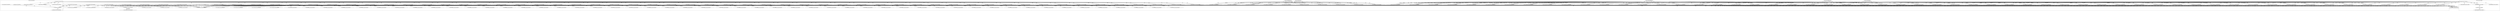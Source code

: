 digraph G {
	"1_fwatchdog#ServerID_6dcbcc88d5-4tfqr"->"10.1.80.1:34398#ServerID_OuterContainerID"[ label="RESPONSE" ];
	"10.1.80.1:34398#ServerID_OuterContainerID"->"1_fwatchdog#ServerID_6dcbcc88d5-4tfqr"[ label="GET" ];
	"1_fwatchdog#ServerID_6dcbcc88d5-4tfqr"->"10.1.80.1:34400#ServerID_OuterContainerID"[ label="RESPONSE" ];
	"10.1.80.1:33210#ServerID_OuterContainerID"->"1_fwatchdog#ServerID_8665dd9487-xf9d7"[ label="GET" ];
	"1_fwatchdog#ServerID_8665dd9487-xf9d7"->"10.1.80.1:33210#ServerID_OuterContainerID"[ label="RESPONSE" ];
	"10.1.80.1:53212#ServerID_OuterContainerID"->"1_fwatchdog#ServerID_667d78fb58-htqrm"[ label="GET" ];
	"10.1.80.1:34400#ServerID_OuterContainerID"->"1_fwatchdog#ServerID_6dcbcc88d5-4tfqr"[ label="GET" ];
	"10.1.80.1:34376#ServerID_OuterContainerID"->"1_fwatchdog#ServerID_7d8c847bf2c1"[ label="read" ];
	"10.1.80.1:33208#ServerID_OuterContainerID"->"1_fwatchdog#ServerID_8665dd9487-xf9d7"[ label="GET" ];
	"1_fwatchdog#ServerID_8665dd9487-xf9d7"->"10.1.80.1:33208#ServerID_OuterContainerID"[ label="RESPONSE" ];
	"10.1.80.1:53213#ServerID_OuterContainerID"->"1_fwatchdog#ServerID_667d78fb58-htqrm"[ label="GET" ];
	"1_fwatchdog#ServerID_667d78fb58-htqrm"->"10.1.80.1:53213#ServerID_OuterContainerID"[ label="RESPONSE" ];
	"1_fwatchdog#ServerID_667d78fb58-htqrm"->"10.1.80.1:53212#ServerID_OuterContainerID"[ label="RESPONSE" ];
	"10.1.80.1:33034#ServerID_OuterContainerID"->"1_fwatchdog#ServerID_76c96688d7-zxd6t"[ label="GET" ];
	"1_fwatchdog#ServerID_76c96688d7-zxd6t"->"10.1.80.1:33034#ServerID_OuterContainerID"[ label="RESPONSE" ];
	"10.1.80.1:33036#ServerID_OuterContainerID"->"1_fwatchdog#ServerID_76c96688d7-zxd6t"[ label="GET" ];
	"1_fwatchdog#ServerID_76c96688d7-zxd6t"->"10.1.80.1:33036#ServerID_OuterContainerID"[ label="RESPONSE" ];
	"10.1.80.1:33236#ServerID_OuterContainerID"->"1_fwatchdog#ServerID_8665dd9487-xf9d7"[ label="GET" ];
	"1_fwatchdog#ServerID_8665dd9487-xf9d7"->"10.1.80.1:33234#ServerID_OuterContainerID"[ label="RESPONSE" ];
	"10.1.80.1:33234#ServerID_OuterContainerID"->"1_fwatchdog#ServerID_8665dd9487-xf9d7"[ label="GET" ];
	"1_fwatchdog#ServerID_8665dd9487-xf9d7"->"10.1.80.1:33236#ServerID_OuterContainerID"[ label="RESPONSE" ];
	"10.1.80.247:41630#ServerID_OuterContainerID"->"1_fwatchdog#ServerID_6dcbcc88d5-4tfqr"[ label="POST" ];
	"10.1.80.247:41632#ServerID_OuterContainerID"->"1_fwatchdog#ServerID_6dcbcc88d5-4tfqr"[ label="POST" ];
	"10.1.80.247:41640#ServerID_OuterContainerID"->"1_fwatchdog#ServerID_6dcbcc88d5-4tfqr"[ label="POST" ];
	"10.1.80.247:41654#ServerID_OuterContainerID"->"1_fwatchdog#ServerID_6dcbcc88d5-4tfqr"[ label="POST" ];
	"10.1.80.1:34464#ServerID_OuterContainerID"->"1_fwatchdog#ServerID_6dcbcc88d5-4tfqr"[ label="GET" ];
	"10.1.80.1:34466#ServerID_OuterContainerID"->"1_fwatchdog#ServerID_6dcbcc88d5-4tfqr"[ label="GET" ];
	"1_fwatchdog#ServerID_6dcbcc88d5-4tfqr"->"10.1.80.1:34466#ServerID_OuterContainerID"[ label="RESPONSE" ];
	"1_fwatchdog#ServerID_6dcbcc88d5-4tfqr"->"10.1.80.1:34464#ServerID_OuterContainerID"[ label="RESPONSE" ];
	"10.1.80.247:41668#ServerID_OuterContainerID"->"1_fwatchdog#ServerID_6dcbcc88d5-4tfqr"[ label="POST" ];
	"10.1.80.247:41678#ServerID_OuterContainerID"->"1_fwatchdog#ServerID_6dcbcc88d5-4tfqr"[ label="POST" ];
	"10.1.80.1:34378#ServerID_OuterContainerID"->"1_fwatchdog#ServerID_7d8c847bf2c1"[ label="read" ];
	"10.1.80.247:41688#ServerID_OuterContainerID"->"1_fwatchdog#ServerID_6dcbcc88d5-4tfqr"[ label="POST" ];
	"10.1.80.247:41698#ServerID_OuterContainerID"->"1_fwatchdog#ServerID_6dcbcc88d5-4tfqr"[ label="POST" ];
	"10.1.80.247:41708#ServerID_OuterContainerID"->"1_fwatchdog#ServerID_6dcbcc88d5-4tfqr"[ label="POST" ];
	"10.1.80.1:53328#ServerID_OuterContainerID"->"1_fwatchdog#ServerID_667d78fb58-htqrm"[ label="GET" ];
	"1_fwatchdog#ServerID_667d78fb58-htqrm"->"10.1.80.1:53328#ServerID_OuterContainerID"[ label="RESPONSE" ];
	"10.1.80.1:53330#ServerID_OuterContainerID"->"1_fwatchdog#ServerID_667d78fb58-htqrm"[ label="GET" ];
	"1_fwatchdog#ServerID_667d78fb58-htqrm"->"10.1.80.1:53330#ServerID_OuterContainerID"[ label="RESPONSE" ];
	"10.1.80.247:41722#ServerID_OuterContainerID"->"1_fwatchdog#ServerID_6dcbcc88d5-4tfqr"[ label="POST" ];
	"10.1.80.247:41732#ServerID_OuterContainerID"->"1_fwatchdog#ServerID_6dcbcc88d5-4tfqr"[ label="POST" ];
	"10.1.80.247:41742#ServerID_OuterContainerID"->"1_fwatchdog#ServerID_6dcbcc88d5-4tfqr"[ label="POST" ];
	"10.1.80.247:41752#ServerID_OuterContainerID"->"1_fwatchdog#ServerID_6dcbcc88d5-4tfqr"[ label="POST" ];
	"10.1.80.247:41762#ServerID_OuterContainerID"->"1_fwatchdog#ServerID_6dcbcc88d5-4tfqr"[ label="POST" ];
	"10.1.80.247:41772#ServerID_OuterContainerID"->"1_fwatchdog#ServerID_6dcbcc88d5-4tfqr"[ label="POST" ];
	"1_fwatchdog#ServerID_6dcbcc88d5-4tfqr"->"gateway:8080#ServerID_OuterContainerID"[ label="POST" ];
	"1_fwatchdog#ServerID_6dcbcc88d5-4tfqr"->"10.1.80.247:8080#ServerID_OuterContainerID"[ label="POST" ];
	"1_fwatchdog#ServerID_6dcbcc88d5-4tfqr"->"gateway:8080#ServerID_OuterContainerID"[ label="POST" ];
	"1_fwatchdog#ServerID_6dcbcc88d5-4tfqr"->"10.1.80.247:8080#ServerID_OuterContainerID"[ label="POST" ];
	"10.1.80.247:42720#ServerID_OuterContainerID"->"1_fwatchdog#ServerID_667d78fb58-htqrm"[ label="POST" ];
	"10.1.80.247:42718#ServerID_OuterContainerID"->"1_fwatchdog#ServerID_667d78fb58-htqrm"[ label="POST" ];
	"10.1.80.247:41814#ServerID_OuterContainerID"->"1_fwatchdog#ServerID_6dcbcc88d5-4tfqr"[ label="POST" ];
	"1_fwatchdog#ServerID_6dcbcc88d5-4tfqr"->"gateway:8080#ServerID_OuterContainerID"[ label="POST" ];
	"1_fwatchdog#ServerID_6dcbcc88d5-4tfqr"->"10.1.80.247:8080#ServerID_OuterContainerID"[ label="POST" ];
	"10.1.80.247:42736#ServerID_OuterContainerID"->"1_fwatchdog#ServerID_667d78fb58-htqrm"[ label="POST" ];
	"1_fwatchdog#ServerID_6dcbcc88d5-4tfqr"->"gateway:8080#ServerID_OuterContainerID"[ label="POST" ];
	"1_fwatchdog#ServerID_6dcbcc88d5-4tfqr"->"10.1.80.247:8080#ServerID_OuterContainerID"[ label="POST" ];
	"10.1.80.247:42742#ServerID_OuterContainerID"->"1_fwatchdog#ServerID_667d78fb58-htqrm"[ label="POST" ];
	"1_fwatchdog#ServerID_6dcbcc88d5-4tfqr"->"gateway:8080#ServerID_OuterContainerID"[ label="POST" ];
	"1_fwatchdog#ServerID_6dcbcc88d5-4tfqr"->"10.1.80.247:8080#ServerID_OuterContainerID"[ label="POST" ];
	"10.1.80.247:42748#ServerID_OuterContainerID"->"1_fwatchdog#ServerID_667d78fb58-htqrm"[ label="POST" ];
	"1_fwatchdog#ServerID_6dcbcc88d5-4tfqr"->"gateway:8080#ServerID_OuterContainerID"[ label="POST" ];
	"1_fwatchdog#ServerID_6dcbcc88d5-4tfqr"->"10.1.80.247:8080#ServerID_OuterContainerID"[ label="POST" ];
	"10.1.80.247:42754#ServerID_OuterContainerID"->"1_fwatchdog#ServerID_667d78fb58-htqrm"[ label="POST" ];
	"1_fwatchdog#ServerID_6dcbcc88d5-4tfqr"->"gateway:8080#ServerID_OuterContainerID"[ label="POST" ];
	"1_fwatchdog#ServerID_6dcbcc88d5-4tfqr"->"10.1.80.247:8080#ServerID_OuterContainerID"[ label="POST" ];
	"10.1.80.247:41852#ServerID_OuterContainerID"->"1_fwatchdog#ServerID_6dcbcc88d5-4tfqr"[ label="POST" ];
	"10.1.80.247:42768#ServerID_OuterContainerID"->"1_fwatchdog#ServerID_667d78fb58-htqrm"[ label="POST" ];
	"1_fwatchdog#ServerID_667d78fb58-htqrm"->"10.1.80.247:42718#ServerID_OuterContainerID"[ label="RESPONSE" ];
	"10.1.80.247:8080#ServerID_OuterContainerID"->"1_fwatchdog#ServerID_6dcbcc88d5-4tfqr"[ label="RESPONSE" ];
	"gateway:8080#ServerID_OuterContainerID"->"1_fwatchdog#ServerID_6dcbcc88d5-4tfqr"[ label="RESPONSE" ];
	"1_fwatchdog#ServerID_667d78fb58-htqrm"->"10.1.80.247:42720#ServerID_OuterContainerID"[ label="RESPONSE" ];
	"10.1.80.247:8080#ServerID_OuterContainerID"->"1_fwatchdog#ServerID_6dcbcc88d5-4tfqr"[ label="RESPONSE" ];
	"gateway:8080#ServerID_OuterContainerID"->"1_fwatchdog#ServerID_6dcbcc88d5-4tfqr"[ label="RESPONSE" ];
	"1_fwatchdog#ServerID_6dcbcc88d5-4tfqr"->"gateway:8080#ServerID_OuterContainerID"[ label="POST" ];
	"1_fwatchdog#ServerID_6dcbcc88d5-4tfqr"->"10.1.80.247:8080#ServerID_OuterContainerID"[ label="POST" ];
	"10.1.80.247:42720#ServerID_OuterContainerID"->"1_fwatchdog#ServerID_667d78fb58-htqrm"[ label="POST" ];
	"1_fwatchdog#ServerID_6dcbcc88d5-4tfqr"->"gateway:8080#ServerID_OuterContainerID"[ label="POST" ];
	"1_fwatchdog#ServerID_6dcbcc88d5-4tfqr"->"10.1.80.247:8080#ServerID_OuterContainerID"[ label="POST" ];
	"10.1.80.247:42718#ServerID_OuterContainerID"->"1_fwatchdog#ServerID_667d78fb58-htqrm"[ label="POST" ];
	"1_fwatchdog#ServerID_667d78fb58-htqrm"->"10.1.80.247:42718#ServerID_OuterContainerID"[ label="RESPONSE" ];
	"10.1.80.247:8080#ServerID_OuterContainerID"->"1_fwatchdog#ServerID_6dcbcc88d5-4tfqr"[ label="RESPONSE" ];
	"gateway:8080#ServerID_OuterContainerID"->"1_fwatchdog#ServerID_6dcbcc88d5-4tfqr"[ label="RESPONSE" ];
	"10.1.80.247:41868#ServerID_OuterContainerID"->"1_fwatchdog#ServerID_6dcbcc88d5-4tfqr"[ label="POST" ];
	"10.1.80.247:41884#ServerID_OuterContainerID"->"1_fwatchdog#ServerID_6dcbcc88d5-4tfqr"[ label="POST" ];
	"1_fwatchdog#ServerID_6dcbcc88d5-4tfqr"->"gateway:8080#ServerID_OuterContainerID"[ label="POST" ];
	"1_fwatchdog#ServerID_6dcbcc88d5-4tfqr"->"10.1.80.247:8080#ServerID_OuterContainerID"[ label="POST" ];
	"10.1.80.247:42718#ServerID_OuterContainerID"->"1_fwatchdog#ServerID_667d78fb58-htqrm"[ label="POST" ];
	"1_fwatchdog#ServerID_6dcbcc88d5-4tfqr"->"10.1.80.247:41640#ServerID_OuterContainerID"[ label="RESPONSE" ];
	"1_fwatchdog#ServerID_6dcbcc88d5-4tfqr"->"10.1.80.247:41630#ServerID_OuterContainerID"[ label="RESPONSE" ];
	"1_fwatchdog#ServerID_6dcbcc88d5-4tfqr"->"10.1.80.247:41708#ServerID_OuterContainerID"[ label="RESPONSE" ];
	"1_fwatchdog#ServerID_6dcbcc88d5-4tfqr"->"gateway:8080#ServerID_OuterContainerID"[ label="POST" ];
	"1_fwatchdog#ServerID_6dcbcc88d5-4tfqr"->"10.1.80.247:8080#ServerID_OuterContainerID"[ label="POST" ];
	"10.1.80.247:42806#ServerID_OuterContainerID"->"1_fwatchdog#ServerID_667d78fb58-htqrm"[ label="POST" ];
	"1_fwatchdog#ServerID_6dcbcc88d5-4tfqr"->"gateway:8080#ServerID_OuterContainerID"[ label="POST" ];
	"1_fwatchdog#ServerID_6dcbcc88d5-4tfqr"->"10.1.80.247:8080#ServerID_OuterContainerID"[ label="POST" ];
	"10.1.80.247:42814#ServerID_OuterContainerID"->"1_fwatchdog#ServerID_667d78fb58-htqrm"[ label="POST" ];
	"10.1.80.247:41708#ServerID_OuterContainerID"->"1_fwatchdog#ServerID_6dcbcc88d5-4tfqr"[ label="POST" ];
	"1_fwatchdog#ServerID_6dcbcc88d5-4tfqr"->"gateway:8080#ServerID_OuterContainerID"[ label="POST" ];
	"1_fwatchdog#ServerID_6dcbcc88d5-4tfqr"->"10.1.80.247:8080#ServerID_OuterContainerID"[ label="POST" ];
	"10.1.80.247:42820#ServerID_OuterContainerID"->"1_fwatchdog#ServerID_667d78fb58-htqrm"[ label="POST" ];
	"10.1.80.247:41630#ServerID_OuterContainerID"->"1_fwatchdog#ServerID_6dcbcc88d5-4tfqr"[ label="POST" ];
	"10.1.80.247:41640#ServerID_OuterContainerID"->"1_fwatchdog#ServerID_6dcbcc88d5-4tfqr"[ label="POST" ];
	"10.1.80.247:41934#ServerID_OuterContainerID"->"1_fwatchdog#ServerID_6dcbcc88d5-4tfqr"[ label="POST" ];
	"10.1.80.247:41942#ServerID_OuterContainerID"->"1_fwatchdog#ServerID_6dcbcc88d5-4tfqr"[ label="POST" ];
	"10.1.80.247:41950#ServerID_OuterContainerID"->"1_fwatchdog#ServerID_6dcbcc88d5-4tfqr"[ label="POST" ];
	"10.1.80.247:41962#ServerID_OuterContainerID"->"1_fwatchdog#ServerID_6dcbcc88d5-4tfqr"[ label="POST" ];
	"10.1.80.247:41978#ServerID_OuterContainerID"->"1_fwatchdog#ServerID_6dcbcc88d5-4tfqr"[ label="POST" ];
	"1_fwatchdog#ServerID_667d78fb58-htqrm"->"10.1.80.247:42748#ServerID_OuterContainerID"[ label="RESPONSE" ];
	"10.1.80.247:8080#ServerID_OuterContainerID"->"1_fwatchdog#ServerID_6dcbcc88d5-4tfqr"[ label="RESPONSE" ];
	"gateway:8080#ServerID_OuterContainerID"->"1_fwatchdog#ServerID_6dcbcc88d5-4tfqr"[ label="RESPONSE" ];
	"1_fwatchdog#ServerID_667d78fb58-htqrm"->"10.1.80.247:42742#ServerID_OuterContainerID"[ label="RESPONSE" ];
	"10.1.80.247:8080#ServerID_OuterContainerID"->"1_fwatchdog#ServerID_6dcbcc88d5-4tfqr"[ label="RESPONSE" ];
	"gateway:8080#ServerID_OuterContainerID"->"1_fwatchdog#ServerID_6dcbcc88d5-4tfqr"[ label="RESPONSE" ];
	"1_fwatchdog#ServerID_667d78fb58-htqrm"->"10.1.80.247:42806#ServerID_OuterContainerID"[ label="RESPONSE" ];
	"10.1.80.247:8080#ServerID_OuterContainerID"->"1_fwatchdog#ServerID_6dcbcc88d5-4tfqr"[ label="RESPONSE" ];
	"gateway:8080#ServerID_OuterContainerID"->"1_fwatchdog#ServerID_6dcbcc88d5-4tfqr"[ label="RESPONSE" ];
	"1_fwatchdog#ServerID_667d78fb58-htqrm"->"10.1.80.247:42720#ServerID_OuterContainerID"[ label="RESPONSE" ];
	"10.1.80.247:8080#ServerID_OuterContainerID"->"1_fwatchdog#ServerID_6dcbcc88d5-4tfqr"[ label="RESPONSE" ];
	"gateway:8080#ServerID_OuterContainerID"->"1_fwatchdog#ServerID_6dcbcc88d5-4tfqr"[ label="RESPONSE" ];
	"10.1.80.247:41992#ServerID_OuterContainerID"->"1_fwatchdog#ServerID_6dcbcc88d5-4tfqr"[ label="POST" ];
	"1_fwatchdog#ServerID_667d78fb58-htqrm"->"10.1.80.247:42768#ServerID_OuterContainerID"[ label="RESPONSE" ];
	"10.1.80.247:8080#ServerID_OuterContainerID"->"1_fwatchdog#ServerID_6dcbcc88d5-4tfqr"[ label="RESPONSE" ];
	"gateway:8080#ServerID_OuterContainerID"->"1_fwatchdog#ServerID_6dcbcc88d5-4tfqr"[ label="RESPONSE" ];
	"1_fwatchdog#ServerID_667d78fb58-htqrm"->"10.1.80.247:42754#ServerID_OuterContainerID"[ label="RESPONSE" ];
	"10.1.80.247:8080#ServerID_OuterContainerID"->"1_fwatchdog#ServerID_6dcbcc88d5-4tfqr"[ label="RESPONSE" ];
	"gateway:8080#ServerID_OuterContainerID"->"1_fwatchdog#ServerID_6dcbcc88d5-4tfqr"[ label="RESPONSE" ];
	"1_fwatchdog#ServerID_667d78fb58-htqrm"->"10.1.80.247:42718#ServerID_OuterContainerID"[ label="RESPONSE" ];
	"10.1.80.247:8080#ServerID_OuterContainerID"->"1_fwatchdog#ServerID_6dcbcc88d5-4tfqr"[ label="RESPONSE" ];
	"1_fwatchdog#ServerID_7d8c847bf2c1"->"10.1.80.1:34378#ServerID_OuterContainerID"[ label="write" ];
	"1_fwatchdog#ServerID_7d8c847bf2c1"->"10.1.80.1:34376#ServerID_OuterContainerID"[ label="write" ];
	"10.1.80.1:53190#ServerID_OuterContainerID"->"1_fwatchdog#ServerID_2014126f20c6"[ label="read" ];
	"1_fwatchdog#ServerID_2014126f20c6"->"10.1.80.1:53190#ServerID_OuterContainerID"[ label="write" ];
	"10.1.80.1:53192#ServerID_OuterContainerID"->"1_fwatchdog#ServerID_2014126f20c6"[ label="read" ];
	"10.1.80.1:33010#ServerID_OuterContainerID"->"1_fwatchdog#ServerID_cb455cab48ff"[ label="read" ];
	"1_fwatchdog#ServerID_2014126f20c6"->"10.1.80.1:53192#ServerID_OuterContainerID"[ label="write" ];
	"10.1.80.1:33012#ServerID_OuterContainerID"->"1_fwatchdog#ServerID_cb455cab48ff"[ label="read" ];
	"gateway:8080#ServerID_OuterContainerID"->"1_fwatchdog#ServerID_6dcbcc88d5-4tfqr"[ label="RESPONSE" ];
	"1_fwatchdog#ServerID_cb455cab48ff"->"10.1.80.1:33012#ServerID_OuterContainerID"[ label="write" ];
	"10.1.80.247:42000#ServerID_OuterContainerID"->"1_fwatchdog#ServerID_6dcbcc88d5-4tfqr"[ label="POST" ];
	"1_fwatchdog#ServerID_667d78fb58-htqrm"->"10.1.80.247:42736#ServerID_OuterContainerID"[ label="RESPONSE" ];
	"10.1.80.247:8080#ServerID_OuterContainerID"->"1_fwatchdog#ServerID_6dcbcc88d5-4tfqr"[ label="RESPONSE" ];
	"gateway:8080#ServerID_OuterContainerID"->"1_fwatchdog#ServerID_6dcbcc88d5-4tfqr"[ label="RESPONSE" ];
	"1_fwatchdog#ServerID_cb455cab48ff"->"10.1.80.1:33010#ServerID_OuterContainerID"[ label="write" ];
	"1_fwatchdog#ServerID_667d78fb58-htqrm"->"10.1.80.247:42820#ServerID_OuterContainerID"[ label="RESPONSE" ];
	"10.1.80.247:8080#ServerID_OuterContainerID"->"1_fwatchdog#ServerID_6dcbcc88d5-4tfqr"[ label="RESPONSE" ];
	"gateway:8080#ServerID_OuterContainerID"->"1_fwatchdog#ServerID_6dcbcc88d5-4tfqr"[ label="RESPONSE" ];
	"1_fwatchdog#ServerID_667d78fb58-htqrm"->"10.1.80.247:42814#ServerID_OuterContainerID"[ label="RESPONSE" ];
	"10.1.80.247:8080#ServerID_OuterContainerID"->"1_fwatchdog#ServerID_6dcbcc88d5-4tfqr"[ label="RESPONSE" ];
	"10.1.80.1:33208#ServerID_OuterContainerID"->"1_fwatchdog#ServerID_446fa7743022"[ label="read" ];
	"gateway:8080#ServerID_OuterContainerID"->"1_fwatchdog#ServerID_6dcbcc88d5-4tfqr"[ label="RESPONSE" ];
	"10.1.80.1:33210#ServerID_OuterContainerID"->"1_fwatchdog#ServerID_446fa7743022"[ label="read" ];
	"10.1.80.247:42012#ServerID_OuterContainerID"->"1_fwatchdog#ServerID_6dcbcc88d5-4tfqr"[ label="POST" ];
	"1_fwatchdog#ServerID_6dcbcc88d5-4tfqr"->"10.1.80.247:41732#ServerID_OuterContainerID"[ label="RESPONSE" ];
	"1_fwatchdog#ServerID_446fa7743022"->"10.1.80.1:33210#ServerID_OuterContainerID"[ label="write" ];
	"1_fwatchdog#ServerID_446fa7743022"->"10.1.80.1:33208#ServerID_OuterContainerID"[ label="write" ];
	"1_fwatchdog#ServerID_6dcbcc88d5-4tfqr"->"10.1.80.247:41752#ServerID_OuterContainerID"[ label="RESPONSE" ];
	"10.1.80.1:34400#ServerID_OuterContainerID"->"1_fwatchdog#ServerID_7d8c847bf2c1"[ label="read" ];
	"1_fwatchdog#ServerID_6dcbcc88d5-4tfqr"->"10.1.80.247:41668#ServerID_OuterContainerID"[ label="RESPONSE" ];
	"1_fwatchdog#ServerID_7d8c847bf2c1"->"10.1.80.1:34400#ServerID_OuterContainerID"[ label="write" ];
	"1_fwatchdog#ServerID_6dcbcc88d5-4tfqr"->"10.1.80.247:41654#ServerID_OuterContainerID"[ label="RESPONSE" ];
	"10.1.80.1:34398#ServerID_OuterContainerID"->"1_fwatchdog#ServerID_7d8c847bf2c1"[ label="read" ];
	"10.1.80.247:41654#ServerID_OuterContainerID"->"1_fwatchdog#ServerID_6dcbcc88d5-4tfqr"[ label="POST" ];
	"1_fwatchdog#ServerID_6dcbcc88d5-4tfqr"->"10.1.80.247:41698#ServerID_OuterContainerID"[ label="RESPONSE" ];
	"1_fwatchdog#ServerID_7d8c847bf2c1"->"10.1.80.1:34398#ServerID_OuterContainerID"[ label="write" ];
	"1_fwatchdog#ServerID_6dcbcc88d5-4tfqr"->"10.1.80.247:41688#ServerID_OuterContainerID"[ label="RESPONSE" ];
	"10.1.80.1:53212#ServerID_OuterContainerID"->"1_fwatchdog#ServerID_2014126f20c6"[ label="read" ];
	"1_fwatchdog#ServerID_6dcbcc88d5-4tfqr"->"10.1.80.247:41678#ServerID_OuterContainerID"[ label="RESPONSE" ];
	"10.1.80.1:53213#ServerID_OuterContainerID"->"1_fwatchdog#ServerID_2014126f20c6"[ label="read" ];
	"1_fwatchdog#ServerID_6dcbcc88d5-4tfqr"->"10.1.80.247:41722#ServerID_OuterContainerID"[ label="RESPONSE" ];
	"1_fwatchdog#ServerID_6dcbcc88d5-4tfqr"->"10.1.80.247:41632#ServerID_OuterContainerID"[ label="RESPONSE" ];
	"1_fwatchdog#ServerID_2014126f20c6"->"10.1.80.1:53213#ServerID_OuterContainerID"[ label="write" ];
	"10.1.80.1:33034#ServerID_OuterContainerID"->"1_fwatchdog#ServerID_cb455cab48ff"[ label="read" ];
	"1_fwatchdog#ServerID_2014126f20c6"->"10.1.80.1:53212#ServerID_OuterContainerID"[ label="write" ];
	"1_fwatchdog#ServerID_cb455cab48ff"->"10.1.80.1:33034#ServerID_OuterContainerID"[ label="write" ];
	"10.1.80.247:41632#ServerID_OuterContainerID"->"1_fwatchdog#ServerID_6dcbcc88d5-4tfqr"[ label="POST" ];
	"10.1.80.1:33036#ServerID_OuterContainerID"->"1_fwatchdog#ServerID_cb455cab48ff"[ label="read" ];
	"10.1.80.247:41722#ServerID_OuterContainerID"->"1_fwatchdog#ServerID_6dcbcc88d5-4tfqr"[ label="POST" ];
	"1_fwatchdog#ServerID_6dcbcc88d5-4tfqr"->"gateway:8080#ServerID_OuterContainerID"[ label="POST" ];
	"1_fwatchdog#ServerID_cb455cab48ff"->"10.1.80.1:33036#ServerID_OuterContainerID"[ label="write" ];
	"1_fwatchdog#ServerID_6dcbcc88d5-4tfqr"->"10.1.80.247:8080#ServerID_OuterContainerID"[ label="POST" ];
	"10.1.80.247:42814#ServerID_OuterContainerID"->"1_fwatchdog#ServerID_667d78fb58-htqrm"[ label="POST" ];
	"1_fwatchdog#ServerID_6dcbcc88d5-4tfqr"->"gateway:8080#ServerID_OuterContainerID"[ label="POST" ];
	"10.1.80.1:33234#ServerID_OuterContainerID"->"1_fwatchdog#ServerID_446fa7743022"[ label="read" ];
	"1_fwatchdog#ServerID_6dcbcc88d5-4tfqr"->"10.1.80.247:8080#ServerID_OuterContainerID"[ label="POST" ];
	"10.1.80.247:42820#ServerID_OuterContainerID"->"1_fwatchdog#ServerID_667d78fb58-htqrm"[ label="POST" ];
	"1_fwatchdog#ServerID_6dcbcc88d5-4tfqr"->"gateway:8080#ServerID_OuterContainerID"[ label="POST" ];
	"1_fwatchdog#ServerID_6dcbcc88d5-4tfqr"->"10.1.80.247:8080#ServerID_OuterContainerID"[ label="POST" ];
	"10.1.80.1:33236#ServerID_OuterContainerID"->"1_fwatchdog#ServerID_446fa7743022"[ label="read" ];
	"10.1.80.247:42736#ServerID_OuterContainerID"->"1_fwatchdog#ServerID_667d78fb58-htqrm"[ label="POST" ];
	"1_fwatchdog#ServerID_6dcbcc88d5-4tfqr"->"gateway:8080#ServerID_OuterContainerID"[ label="POST" ];
	"1_fwatchdog#ServerID_6dcbcc88d5-4tfqr"->"10.1.80.247:8080#ServerID_OuterContainerID"[ label="POST" ];
	"10.1.80.247:42718#ServerID_OuterContainerID"->"1_fwatchdog#ServerID_667d78fb58-htqrm"[ label="POST" ];
	"1_fwatchdog#ServerID_446fa7743022"->"10.1.80.1:33234#ServerID_OuterContainerID"[ label="write" ];
	"10.1.80.247:41678#ServerID_OuterContainerID"->"1_fwatchdog#ServerID_6dcbcc88d5-4tfqr"[ label="POST" ];
	"10.1.80.247:41688#ServerID_OuterContainerID"->"1_fwatchdog#ServerID_6dcbcc88d5-4tfqr"[ label="POST" ];
	"1_fwatchdog#ServerID_446fa7743022"->"10.1.80.1:33236#ServerID_OuterContainerID"[ label="write" ];
	"10.1.80.247:41698#ServerID_OuterContainerID"->"1_fwatchdog#ServerID_6dcbcc88d5-4tfqr"[ label="POST" ];
	"1_fwatchdog#ServerID_667d78fb58-htqrm"->"10.1.80.247:42736#ServerID_OuterContainerID"[ label="RESPONSE" ];
	"10.1.80.247:41632#ServerID_OuterContainerID"->"1_fwatchdog#ServerID_7d8c847bf2c1"[ label="read" ];
	"10.1.80.247:8080#ServerID_OuterContainerID"->"1_fwatchdog#ServerID_6dcbcc88d5-4tfqr"[ label="RESPONSE" ];
	"10.1.80.247:41630#ServerID_OuterContainerID"->"1_fwatchdog#ServerID_7d8c847bf2c1"[ label="read" ];
	"gateway:8080#ServerID_OuterContainerID"->"1_fwatchdog#ServerID_6dcbcc88d5-4tfqr"[ label="RESPONSE" ];
	"10.1.80.247:42068#ServerID_OuterContainerID"->"1_fwatchdog#ServerID_6dcbcc88d5-4tfqr"[ label="POST" ];
	"10.1.80.247:42074#ServerID_OuterContainerID"->"1_fwatchdog#ServerID_6dcbcc88d5-4tfqr"[ label="POST" ];
	"1_fwatchdog#ServerID_7d8c847bf2c1"->"pipe:[339148523]#ServerID_7d8c847bf2c1"[ label="write" ];
	"1_fwatchdog#ServerID_667d78fb58-htqrm"->"10.1.80.247:42814#ServerID_OuterContainerID"[ label="RESPONSE" ];
	"10.1.80.247:8080#ServerID_OuterContainerID"->"1_fwatchdog#ServerID_6dcbcc88d5-4tfqr"[ label="RESPONSE" ];
	"gateway:8080#ServerID_OuterContainerID"->"1_fwatchdog#ServerID_6dcbcc88d5-4tfqr"[ label="RESPONSE" ];
	"10.1.80.247:41640#ServerID_OuterContainerID"->"1_fwatchdog#ServerID_7d8c847bf2c1"[ label="read" ];
	"10.1.80.247:42080#ServerID_OuterContainerID"->"1_fwatchdog#ServerID_6dcbcc88d5-4tfqr"[ label="POST" ];
	"1_fwatchdog#ServerID_7d8c847bf2c1"->"localhost:3000#ServerID_7d8c847bf2c1"[ label="connect" ];
	"1_fwatchdog#ServerID_667d78fb58-htqrm"->"10.1.80.247:42820#ServerID_OuterContainerID"[ label="RESPONSE" ];
	"10.1.80.247:8080#ServerID_OuterContainerID"->"1_fwatchdog#ServerID_6dcbcc88d5-4tfqr"[ label="RESPONSE" ];
	"gateway:8080#ServerID_OuterContainerID"->"1_fwatchdog#ServerID_6dcbcc88d5-4tfqr"[ label="RESPONSE" ];
	"10.1.80.247:8080#ServerID_OuterContainerID"->"1_fwatchdog#ServerID_6dcbcc88d5-4tfqr"[ label="RESPONSE" ];
	"localhost:3000#ServerID_7d8c847bf2c1"->"1_fwatchdog#ServerID_7d8c847bf2c1"[ label="read" ];
	"1_fwatchdog#ServerID_667d78fb58-htqrm"->"10.1.80.247:42718#ServerID_OuterContainerID"[ label="RESPONSE" ];
	"gateway:8080#ServerID_OuterContainerID"->"1_fwatchdog#ServerID_6dcbcc88d5-4tfqr"[ label="RESPONSE" ];
	"1_fwatchdog#ServerID_7d8c847bf2c1"->"localhost:3000#ServerID_7d8c847bf2c1"[ label="write" ];
	"10.1.80.247:42086#ServerID_OuterContainerID"->"1_fwatchdog#ServerID_6dcbcc88d5-4tfqr"[ label="POST" ];
	"1_fwatchdog#ServerID_6dcbcc88d5-4tfqr"->"10.1.80.247:41742#ServerID_OuterContainerID"[ label="RESPONSE" ];
	"10.1.80.247:41742#ServerID_OuterContainerID"->"1_fwatchdog#ServerID_6dcbcc88d5-4tfqr"[ label="POST" ];
	"10.1.80.247:42106#ServerID_OuterContainerID"->"1_fwatchdog#ServerID_6dcbcc88d5-4tfqr"[ label="POST" ];
	"10.1.80.247:42112#ServerID_OuterContainerID"->"1_fwatchdog#ServerID_6dcbcc88d5-4tfqr"[ label="POST" ];
	"10.1.80.247:42126#ServerID_OuterContainerID"->"1_fwatchdog#ServerID_6dcbcc88d5-4tfqr"[ label="POST" ];
	"10.1.80.247:42134#ServerID_OuterContainerID"->"1_fwatchdog#ServerID_6dcbcc88d5-4tfqr"[ label="POST" ];
	"1_fwatchdog#ServerID_6dcbcc88d5-4tfqr"->"gateway:8080#ServerID_OuterContainerID"[ label="POST" ];
	"1_fwatchdog#ServerID_6dcbcc88d5-4tfqr"->"10.1.80.247:8080#ServerID_OuterContainerID"[ label="POST" ];
	"10.1.80.247:43052#ServerID_OuterContainerID"->"1_fwatchdog#ServerID_667d78fb58-htqrm"[ label="POST" ];
	"1_fwatchdog#ServerID_6dcbcc88d5-4tfqr"->"gateway:8080#ServerID_OuterContainerID"[ label="POST" ];
	"1_fwatchdog#ServerID_6dcbcc88d5-4tfqr"->"10.1.80.247:8080#ServerID_OuterContainerID"[ label="POST" ];
	"10.1.80.247:43058#ServerID_OuterContainerID"->"1_fwatchdog#ServerID_667d78fb58-htqrm"[ label="POST" ];
	"10.1.80.247:42154#ServerID_OuterContainerID"->"1_fwatchdog#ServerID_6dcbcc88d5-4tfqr"[ label="POST" ];
	"1_fwatchdog#ServerID_6dcbcc88d5-4tfqr"->"gateway:8080#ServerID_OuterContainerID"[ label="POST" ];
	"1_fwatchdog#ServerID_6dcbcc88d5-4tfqr"->"10.1.80.247:8080#ServerID_OuterContainerID"[ label="POST" ];
	"10.1.80.1:33580#ServerID_OuterContainerID"->"1_fwatchdog#ServerID_76c96688d7-zxd6t"[ label="GET" ];
	"10.1.80.1:33586#ServerID_OuterContainerID"->"1_fwatchdog#ServerID_76c96688d7-zxd6t"[ label="GET" ];
	"10.1.80.247:43074#ServerID_OuterContainerID"->"1_fwatchdog#ServerID_667d78fb58-htqrm"[ label="POST" ];
	"1_fwatchdog#ServerID_76c96688d7-zxd6t"->"10.1.80.1:33586#ServerID_OuterContainerID"[ label="RESPONSE" ];
	"1_fwatchdog#ServerID_76c96688d7-zxd6t"->"10.1.80.1:33580#ServerID_OuterContainerID"[ label="RESPONSE" ];
	"1_fwatchdog#ServerID_6dcbcc88d5-4tfqr"->"gateway:8080#ServerID_OuterContainerID"[ label="POST" ];
	"1_fwatchdog#ServerID_6dcbcc88d5-4tfqr"->"10.1.80.247:8080#ServerID_OuterContainerID"[ label="POST" ];
	"10.1.80.247:43080#ServerID_OuterContainerID"->"1_fwatchdog#ServerID_667d78fb58-htqrm"[ label="POST" ];
	"10.1.80.247:42176#ServerID_OuterContainerID"->"1_fwatchdog#ServerID_6dcbcc88d5-4tfqr"[ label="POST" ];
	"10.1.80.247:42184#ServerID_OuterContainerID"->"1_fwatchdog#ServerID_6dcbcc88d5-4tfqr"[ label="POST" ];
	"1_fwatchdog#ServerID_667d78fb58-htqrm"->"10.1.80.247:43058#ServerID_OuterContainerID"[ label="RESPONSE" ];
	"10.1.80.247:8080#ServerID_OuterContainerID"->"1_fwatchdog#ServerID_6dcbcc88d5-4tfqr"[ label="RESPONSE" ];
	"10.1.80.247:41654#ServerID_OuterContainerID"->"1_fwatchdog#ServerID_7d8c847bf2c1"[ label="read" ];
	"gateway:8080#ServerID_OuterContainerID"->"1_fwatchdog#ServerID_6dcbcc88d5-4tfqr"[ label="RESPONSE" ];
	"1_fwatchdog#ServerID_667d78fb58-htqrm"->"10.1.80.247:43080#ServerID_OuterContainerID"[ label="RESPONSE" ];
	"10.1.80.247:8080#ServerID_OuterContainerID"->"1_fwatchdog#ServerID_6dcbcc88d5-4tfqr"[ label="RESPONSE" ];
	"gateway:8080#ServerID_OuterContainerID"->"1_fwatchdog#ServerID_6dcbcc88d5-4tfqr"[ label="RESPONSE" ];
	"1_fwatchdog#ServerID_667d78fb58-htqrm"->"10.1.80.247:43074#ServerID_OuterContainerID"[ label="RESPONSE" ];
	"localhost:3000#ServerID_7d8c847bf2c1"->"11_node#ServerID_7d8c847bf2c1"[ label="read" ];
	"1_fwatchdog#ServerID_7d8c847bf2c1"->"10.1.80.1:34466#ServerID_OuterContainerID"[ label="write" ];
	"10.1.80.1:34466#ServerID_OuterContainerID"->"1_fwatchdog#ServerID_7d8c847bf2c1"[ label="read" ];
	"1_fwatchdog#ServerID_667d78fb58-htqrm"->"10.1.80.247:43052#ServerID_OuterContainerID"[ label="RESPONSE" ];
	"10.1.80.247:8080#ServerID_OuterContainerID"->"1_fwatchdog#ServerID_6dcbcc88d5-4tfqr"[ label="RESPONSE" ];
	"gateway:8080#ServerID_OuterContainerID"->"1_fwatchdog#ServerID_6dcbcc88d5-4tfqr"[ label="RESPONSE" ];
	"gateway:8080#ServerID_OuterContainerID"->"1_fwatchdog#ServerID_6dcbcc88d5-4tfqr"[ label="RESPONSE" ];
	"10.1.80.247:8080#ServerID_OuterContainerID"->"1_fwatchdog#ServerID_6dcbcc88d5-4tfqr"[ label="RESPONSE" ];
	"10.1.80.247:42196#ServerID_OuterContainerID"->"1_fwatchdog#ServerID_6dcbcc88d5-4tfqr"[ label="POST" ];
	"10.1.80.247:42204#ServerID_OuterContainerID"->"1_fwatchdog#ServerID_6dcbcc88d5-4tfqr"[ label="POST" ];
	"10.1.80.1:34464#ServerID_OuterContainerID"->"1_fwatchdog#ServerID_7d8c847bf2c1"[ label="read" ];
	"1_fwatchdog#ServerID_6dcbcc88d5-4tfqr"->"10.1.80.247:41852#ServerID_OuterContainerID"[ label="RESPONSE" ];
	"1_fwatchdog#ServerID_6dcbcc88d5-4tfqr"->"10.1.80.247:41814#ServerID_OuterContainerID"[ label="RESPONSE" ];
	"1_fwatchdog#ServerID_6dcbcc88d5-4tfqr"->"10.1.80.247:41762#ServerID_OuterContainerID"[ label="RESPONSE" ];
	"1_fwatchdog#ServerID_7d8c847bf2c1"->"10.1.80.1:34464#ServerID_OuterContainerID"[ label="write" ];
	"1_fwatchdog#ServerID_6dcbcc88d5-4tfqr"->"10.1.80.247:41772#ServerID_OuterContainerID"[ label="RESPONSE" ];
	"1_fwatchdog#ServerID_6dcbcc88d5-4tfqr"->"gateway:8080#ServerID_OuterContainerID"[ label="POST" ];
	"1_fwatchdog#ServerID_6dcbcc88d5-4tfqr"->"10.1.80.247:8080#ServerID_OuterContainerID"[ label="POST" ];
	"1_fwatchdog#ServerID_6dcbcc88d5-4tfqr"->"gateway:8080#ServerID_OuterContainerID"[ label="POST" ];
	"1_fwatchdog#ServerID_6dcbcc88d5-4tfqr"->"10.1.80.247:8080#ServerID_OuterContainerID"[ label="POST" ];
	"10.1.80.247:43052#ServerID_OuterContainerID"->"1_fwatchdog#ServerID_667d78fb58-htqrm"[ label="POST" ];
	"10.1.80.247:43074#ServerID_OuterContainerID"->"1_fwatchdog#ServerID_667d78fb58-htqrm"[ label="POST" ];
	"1_fwatchdog#ServerID_6dcbcc88d5-4tfqr"->"gateway:8080#ServerID_OuterContainerID"[ label="POST" ];
	"1_fwatchdog#ServerID_6dcbcc88d5-4tfqr"->"10.1.80.247:8080#ServerID_OuterContainerID"[ label="POST" ];
	"10.1.80.247:43080#ServerID_OuterContainerID"->"1_fwatchdog#ServerID_667d78fb58-htqrm"[ label="POST" ];
	"1_fwatchdog#ServerID_6dcbcc88d5-4tfqr"->"gateway:8080#ServerID_OuterContainerID"[ label="POST" ];
	"1_fwatchdog#ServerID_6dcbcc88d5-4tfqr"->"10.1.80.247:8080#ServerID_OuterContainerID"[ label="POST" ];
	"1_fwatchdog#ServerID_667d78fb58-htqrm"->"10.1.80.247:43074#ServerID_OuterContainerID"[ label="RESPONSE" ];
	"10.1.80.247:8080#ServerID_OuterContainerID"->"1_fwatchdog#ServerID_6dcbcc88d5-4tfqr"[ label="RESPONSE" ];
	"gateway:8080#ServerID_OuterContainerID"->"1_fwatchdog#ServerID_6dcbcc88d5-4tfqr"[ label="RESPONSE" ];
	"1_fwatchdog#ServerID_667d78fb58-htqrm"->"10.1.80.247:43080#ServerID_OuterContainerID"[ label="RESPONSE" ];
	"11_node#ServerID_7d8c847bf2c1"->"pipe:[339149427]#ServerID_7d8c847bf2c1"[ label="write" ];
	"10.1.80.247:8080#ServerID_OuterContainerID"->"1_fwatchdog#ServerID_6dcbcc88d5-4tfqr"[ label="RESPONSE" ];
	"gateway:8080#ServerID_OuterContainerID"->"1_fwatchdog#ServerID_6dcbcc88d5-4tfqr"[ label="RESPONSE" ];
	"10.1.80.247:43080#ServerID_OuterContainerID"->"1_fwatchdog#ServerID_667d78fb58-htqrm"[ label="POST" ];
	"1_fwatchdog#ServerID_6dcbcc88d5-4tfqr"->"gateway:8080#ServerID_OuterContainerID"[ label="POST" ];
	"1_fwatchdog#ServerID_6dcbcc88d5-4tfqr"->"10.1.80.247:8080#ServerID_OuterContainerID"[ label="POST" ];
	"1_fwatchdog#ServerID_667d78fb58-htqrm"->"10.1.80.247:43052#ServerID_OuterContainerID"[ label="RESPONSE" ];
	"10.1.80.247:8080#ServerID_OuterContainerID"->"1_fwatchdog#ServerID_6dcbcc88d5-4tfqr"[ label="RESPONSE" ];
	"gateway:8080#ServerID_OuterContainerID"->"1_fwatchdog#ServerID_6dcbcc88d5-4tfqr"[ label="RESPONSE" ];
	"1_fwatchdog#ServerID_667d78fb58-htqrm"->"10.1.80.247:43080#ServerID_OuterContainerID"[ label="RESPONSE" ];
	"10.1.80.247:43080#ServerID_OuterContainerID"->"1_fwatchdog#ServerID_667d78fb58-htqrm"[ label="POST" ];
	"10.1.80.247:8080#ServerID_OuterContainerID"->"1_fwatchdog#ServerID_6dcbcc88d5-4tfqr"[ label="RESPONSE" ];
	"gateway:8080#ServerID_OuterContainerID"->"1_fwatchdog#ServerID_6dcbcc88d5-4tfqr"[ label="RESPONSE" ];
	"1_fwatchdog#ServerID_667d78fb58-htqrm"->"10.1.80.247:43080#ServerID_OuterContainerID"[ label="RESPONSE" ];
	"10.1.80.247:8080#ServerID_OuterContainerID"->"1_fwatchdog#ServerID_6dcbcc88d5-4tfqr"[ label="RESPONSE" ];
	"gateway:8080#ServerID_OuterContainerID"->"1_fwatchdog#ServerID_6dcbcc88d5-4tfqr"[ label="RESPONSE" ];
	"1_fwatchdog#ServerID_6dcbcc88d5-4tfqr"->"10.1.80.247:41868#ServerID_OuterContainerID"[ label="RESPONSE" ];
	"10.1.80.247:41668#ServerID_OuterContainerID"->"1_fwatchdog#ServerID_7d8c847bf2c1"[ label="read" ];
	"1_fwatchdog#ServerID_6dcbcc88d5-4tfqr"->"10.1.80.247:41630#ServerID_OuterContainerID"[ label="RESPONSE" ];
	"1_fwatchdog#ServerID_6dcbcc88d5-4tfqr"->"10.1.80.247:41934#ServerID_OuterContainerID"[ label="RESPONSE" ];
	"1_fwatchdog#ServerID_6dcbcc88d5-4tfqr"->"10.1.80.247:41884#ServerID_OuterContainerID"[ label="RESPONSE" ];
	"1_fwatchdog#ServerID_6dcbcc88d5-4tfqr"->"gateway:8080#ServerID_OuterContainerID"[ label="POST" ];
	"1_fwatchdog#ServerID_6dcbcc88d5-4tfqr"->"10.1.80.247:8080#ServerID_OuterContainerID"[ label="POST" ];
	"1_fwatchdog#ServerID_6dcbcc88d5-4tfqr"->"gateway:8080#ServerID_OuterContainerID"[ label="POST" ];
	"1_fwatchdog#ServerID_6dcbcc88d5-4tfqr"->"10.1.80.247:8080#ServerID_OuterContainerID"[ label="POST" ];
	"10.1.80.247:43080#ServerID_OuterContainerID"->"1_fwatchdog#ServerID_667d78fb58-htqrm"[ label="POST" ];
	"1_fwatchdog#ServerID_6dcbcc88d5-4tfqr"->"gateway:8080#ServerID_OuterContainerID"[ label="POST" ];
	"1_fwatchdog#ServerID_6dcbcc88d5-4tfqr"->"10.1.80.247:8080#ServerID_OuterContainerID"[ label="POST" ];
	"1_fwatchdog#ServerID_6dcbcc88d5-4tfqr"->"gateway:8080#ServerID_OuterContainerID"[ label="POST" ];
	"1_fwatchdog#ServerID_6dcbcc88d5-4tfqr"->"10.1.80.247:8080#ServerID_OuterContainerID"[ label="POST" ];
	"1_fwatchdog#ServerID_6dcbcc88d5-4tfqr"->"gateway:8080#ServerID_OuterContainerID"[ label="POST" ];
	"1_fwatchdog#ServerID_6dcbcc88d5-4tfqr"->"10.1.80.247:8080#ServerID_OuterContainerID"[ label="POST" ];
	"1_fwatchdog#ServerID_6dcbcc88d5-4tfqr"->"gateway:8080#ServerID_OuterContainerID"[ label="POST" ];
	"1_fwatchdog#ServerID_6dcbcc88d5-4tfqr"->"10.1.80.247:8080#ServerID_OuterContainerID"[ label="POST" ];
	"1_fwatchdog#ServerID_6dcbcc88d5-4tfqr"->"gateway:8080#ServerID_OuterContainerID"[ label="POST" ];
	"1_fwatchdog#ServerID_6dcbcc88d5-4tfqr"->"10.1.80.247:8080#ServerID_OuterContainerID"[ label="POST" ];
	"1_fwatchdog#ServerID_6dcbcc88d5-4tfqr"->"gateway:8080#ServerID_OuterContainerID"[ label="POST" ];
	"1_fwatchdog#ServerID_6dcbcc88d5-4tfqr"->"10.1.80.247:8080#ServerID_OuterContainerID"[ label="POST" ];
	"10.1.80.247:43074#ServerID_OuterContainerID"->"1_fwatchdog#ServerID_667d78fb58-htqrm"[ label="POST" ];
	"10.1.80.247:43052#ServerID_OuterContainerID"->"1_fwatchdog#ServerID_667d78fb58-htqrm"[ label="POST" ];
	"10.1.80.247:43170#ServerID_OuterContainerID"->"1_fwatchdog#ServerID_667d78fb58-htqrm"[ label="POST" ];
	"10.1.80.247:43168#ServerID_OuterContainerID"->"1_fwatchdog#ServerID_667d78fb58-htqrm"[ label="POST" ];
	"10.1.80.247:43172#ServerID_OuterContainerID"->"1_fwatchdog#ServerID_667d78fb58-htqrm"[ label="POST" ];
	"10.1.80.247:43174#ServerID_OuterContainerID"->"1_fwatchdog#ServerID_667d78fb58-htqrm"[ label="POST" ];
	"10.1.80.247:43176#ServerID_OuterContainerID"->"1_fwatchdog#ServerID_667d78fb58-htqrm"[ label="POST" ];
	"1_fwatchdog#ServerID_6dcbcc88d5-4tfqr"->"gateway:8080#ServerID_OuterContainerID"[ label="POST" ];
	"1_fwatchdog#ServerID_6dcbcc88d5-4tfqr"->"10.1.80.247:8080#ServerID_OuterContainerID"[ label="POST" ];
	"10.1.80.247:43180#ServerID_OuterContainerID"->"1_fwatchdog#ServerID_667d78fb58-htqrm"[ label="POST" ];
	"1_fwatchdog#ServerID_6dcbcc88d5-4tfqr"->"gateway:8080#ServerID_OuterContainerID"[ label="POST" ];
	"1_fwatchdog#ServerID_6dcbcc88d5-4tfqr"->"10.1.80.247:8080#ServerID_OuterContainerID"[ label="POST" ];
	"1_fwatchdog#ServerID_6dcbcc88d5-4tfqr"->"gateway:8080#ServerID_OuterContainerID"[ label="POST" ];
	"1_fwatchdog#ServerID_6dcbcc88d5-4tfqr"->"10.1.80.247:8080#ServerID_OuterContainerID"[ label="POST" ];
	"1_fwatchdog#ServerID_6dcbcc88d5-4tfqr"->"10.1.80.247:8080#ServerID_OuterContainerID"[ label="POST" ];
	"1_fwatchdog#ServerID_6dcbcc88d5-4tfqr"->"gateway:8080#ServerID_OuterContainerID"[ label="POST" ];
	"1_fwatchdog#ServerID_6dcbcc88d5-4tfqr"->"10.1.80.247:8080#ServerID_OuterContainerID"[ label="POST" ];
	"1_fwatchdog#ServerID_6dcbcc88d5-4tfqr"->"10.1.80.247:8080#ServerID_OuterContainerID"[ label="POST" ];
	"1_fwatchdog#ServerID_6dcbcc88d5-4tfqr"->"gateway:8080#ServerID_OuterContainerID"[ label="POST" ];
	"1_fwatchdog#ServerID_6dcbcc88d5-4tfqr"->"gateway:8080#ServerID_OuterContainerID"[ label="POST" ];
	"10.1.80.247:43194#ServerID_OuterContainerID"->"1_fwatchdog#ServerID_667d78fb58-htqrm"[ label="POST" ];
	"10.1.80.247:43196#ServerID_OuterContainerID"->"1_fwatchdog#ServerID_667d78fb58-htqrm"[ label="POST" ];
	"10.1.80.247:43198#ServerID_OuterContainerID"->"1_fwatchdog#ServerID_667d78fb58-htqrm"[ label="POST" ];
	"10.1.80.247:43200#ServerID_OuterContainerID"->"1_fwatchdog#ServerID_667d78fb58-htqrm"[ label="POST" ];
	"10.1.80.247:43210#ServerID_OuterContainerID"->"1_fwatchdog#ServerID_667d78fb58-htqrm"[ label="POST" ];
	"1_fwatchdog#ServerID_6dcbcc88d5-4tfqr"->"10.1.80.247:41708#ServerID_OuterContainerID"[ label="RESPONSE" ];
	"10.1.80.1:33936#ServerID_OuterContainerID"->"1_fwatchdog#ServerID_8665dd9487-xf9d7"[ label="GET" ];
	"10.1.80.1:33934#ServerID_OuterContainerID"->"1_fwatchdog#ServerID_8665dd9487-xf9d7"[ label="GET" ];
	"1_fwatchdog#ServerID_8665dd9487-xf9d7"->"10.1.80.1:33936#ServerID_OuterContainerID"[ label="RESPONSE" ];
	"1_fwatchdog#ServerID_8665dd9487-xf9d7"->"10.1.80.1:33934#ServerID_OuterContainerID"[ label="RESPONSE" ];
	"1_fwatchdog#ServerID_6dcbcc88d5-4tfqr"->"10.1.80.247:41654#ServerID_OuterContainerID"[ label="RESPONSE" ];
	"1_fwatchdog#ServerID_6dcbcc88d5-4tfqr"->"10.1.80.247:41632#ServerID_OuterContainerID"[ label="RESPONSE" ];
	"1_fwatchdog#ServerID_6dcbcc88d5-4tfqr"->"10.1.80.247:41962#ServerID_OuterContainerID"[ label="RESPONSE" ];
	"1_fwatchdog#ServerID_6dcbcc88d5-4tfqr"->"10.1.80.247:41640#ServerID_OuterContainerID"[ label="RESPONSE" ];
	"1_fwatchdog#ServerID_6dcbcc88d5-4tfqr"->"gateway:8080#ServerID_OuterContainerID"[ label="POST" ];
	"1_fwatchdog#ServerID_6dcbcc88d5-4tfqr"->"10.1.80.247:8080#ServerID_OuterContainerID"[ label="POST" ];
	"10.1.80.247:43246#ServerID_OuterContainerID"->"1_fwatchdog#ServerID_667d78fb58-htqrm"[ label="POST" ];
	"1_fwatchdog#ServerID_6dcbcc88d5-4tfqr"->"gateway:8080#ServerID_OuterContainerID"[ label="POST" ];
	"1_fwatchdog#ServerID_6dcbcc88d5-4tfqr"->"10.1.80.247:8080#ServerID_OuterContainerID"[ label="POST" ];
	"1_fwatchdog#ServerID_6dcbcc88d5-4tfqr"->"gateway:8080#ServerID_OuterContainerID"[ label="POST" ];
	"1_fwatchdog#ServerID_6dcbcc88d5-4tfqr"->"10.1.80.247:8080#ServerID_OuterContainerID"[ label="POST" ];
	"10.1.80.247:43252#ServerID_OuterContainerID"->"1_fwatchdog#ServerID_667d78fb58-htqrm"[ label="POST" ];
	"10.1.80.247:43254#ServerID_OuterContainerID"->"1_fwatchdog#ServerID_667d78fb58-htqrm"[ label="POST" ];
	"1_fwatchdog#ServerID_6dcbcc88d5-4tfqr"->"gateway:8080#ServerID_OuterContainerID"[ label="POST" ];
	"1_fwatchdog#ServerID_6dcbcc88d5-4tfqr"->"10.1.80.247:8080#ServerID_OuterContainerID"[ label="POST" ];
	"10.1.80.247:43262#ServerID_OuterContainerID"->"1_fwatchdog#ServerID_667d78fb58-htqrm"[ label="POST" ];
	"1_fwatchdog#ServerID_6dcbcc88d5-4tfqr"->"gateway:8080#ServerID_OuterContainerID"[ label="POST" ];
	"1_fwatchdog#ServerID_6dcbcc88d5-4tfqr"->"10.1.80.247:8080#ServerID_OuterContainerID"[ label="POST" ];
	"10.1.80.247:43268#ServerID_OuterContainerID"->"1_fwatchdog#ServerID_667d78fb58-htqrm"[ label="POST" ];
	"1_fwatchdog#ServerID_6dcbcc88d5-4tfqr"->"gateway:8080#ServerID_OuterContainerID"[ label="POST" ];
	"1_fwatchdog#ServerID_6dcbcc88d5-4tfqr"->"10.1.80.247:8080#ServerID_OuterContainerID"[ label="POST" ];
	"1_fwatchdog#ServerID_6dcbcc88d5-4tfqr"->"gateway:8080#ServerID_OuterContainerID"[ label="POST" ];
	"1_fwatchdog#ServerID_6dcbcc88d5-4tfqr"->"10.1.80.247:8080#ServerID_OuterContainerID"[ label="POST" ];
	"10.1.80.247:43276#ServerID_OuterContainerID"->"1_fwatchdog#ServerID_667d78fb58-htqrm"[ label="POST" ];
	"10.1.80.247:41678#ServerID_OuterContainerID"->"1_fwatchdog#ServerID_7d8c847bf2c1"[ label="read" ];
	"10.1.80.247:43278#ServerID_OuterContainerID"->"1_fwatchdog#ServerID_667d78fb58-htqrm"[ label="POST" ];
	"1_fwatchdog#ServerID_6dcbcc88d5-4tfqr"->"gateway:8080#ServerID_OuterContainerID"[ label="POST" ];
	"1_fwatchdog#ServerID_6dcbcc88d5-4tfqr"->"10.1.80.247:8080#ServerID_OuterContainerID"[ label="POST" ];
	"10.1.80.247:43284#ServerID_OuterContainerID"->"1_fwatchdog#ServerID_667d78fb58-htqrm"[ label="POST" ];
	"1_fwatchdog#ServerID_6dcbcc88d5-4tfqr"->"gateway:8080#ServerID_OuterContainerID"[ label="POST" ];
	"1_fwatchdog#ServerID_6dcbcc88d5-4tfqr"->"10.1.80.247:8080#ServerID_OuterContainerID"[ label="POST" ];
	"10.1.80.247:43290#ServerID_OuterContainerID"->"1_fwatchdog#ServerID_667d78fb58-htqrm"[ label="POST" ];
	"1_fwatchdog#ServerID_6dcbcc88d5-4tfqr"->"gateway:8080#ServerID_OuterContainerID"[ label="POST" ];
	"1_fwatchdog#ServerID_6dcbcc88d5-4tfqr"->"10.1.80.247:8080#ServerID_OuterContainerID"[ label="POST" ];
	"10.1.80.247:43296#ServerID_OuterContainerID"->"1_fwatchdog#ServerID_667d78fb58-htqrm"[ label="POST" ];
	"1_fwatchdog#ServerID_667d78fb58-htqrm"->"10.1.80.247:43080#ServerID_OuterContainerID"[ label="RESPONSE" ];
	"10.1.80.247:8080#ServerID_OuterContainerID"->"1_fwatchdog#ServerID_6dcbcc88d5-4tfqr"[ label="RESPONSE" ];
	"gateway:8080#ServerID_OuterContainerID"->"1_fwatchdog#ServerID_6dcbcc88d5-4tfqr"[ label="RESPONSE" ];
	"1_fwatchdog#ServerID_6dcbcc88d5-4tfqr"->"10.1.80.247:41942#ServerID_OuterContainerID"[ label="RESPONSE" ];
	"1_fwatchdog#ServerID_667d78fb58-htqrm"->"10.1.80.247:43168#ServerID_OuterContainerID"[ label="RESPONSE" ];
	"10.1.80.247:8080#ServerID_OuterContainerID"->"1_fwatchdog#ServerID_6dcbcc88d5-4tfqr"[ label="RESPONSE" ];
	"gateway:8080#ServerID_OuterContainerID"->"1_fwatchdog#ServerID_6dcbcc88d5-4tfqr"[ label="RESPONSE" ];
	"1_fwatchdog#ServerID_6dcbcc88d5-4tfqr"->"10.1.80.247:42000#ServerID_OuterContainerID"[ label="RESPONSE" ];
	"1_fwatchdog#ServerID_667d78fb58-htqrm"->"10.1.80.247:43074#ServerID_OuterContainerID"[ label="RESPONSE" ];
	"10.1.80.247:8080#ServerID_OuterContainerID"->"1_fwatchdog#ServerID_6dcbcc88d5-4tfqr"[ label="RESPONSE" ];
	"gateway:8080#ServerID_OuterContainerID"->"1_fwatchdog#ServerID_6dcbcc88d5-4tfqr"[ label="RESPONSE" ];
	"1_fwatchdog#ServerID_6dcbcc88d5-4tfqr"->"10.1.80.247:41992#ServerID_OuterContainerID"[ label="RESPONSE" ];
	"1_fwatchdog#ServerID_667d78fb58-htqrm"->"10.1.80.247:43170#ServerID_OuterContainerID"[ label="RESPONSE" ];
	"10.1.80.247:8080#ServerID_OuterContainerID"->"1_fwatchdog#ServerID_6dcbcc88d5-4tfqr"[ label="RESPONSE" ];
	"gateway:8080#ServerID_OuterContainerID"->"1_fwatchdog#ServerID_6dcbcc88d5-4tfqr"[ label="RESPONSE" ];
	"1_fwatchdog#ServerID_6dcbcc88d5-4tfqr"->"10.1.80.247:41688#ServerID_OuterContainerID"[ label="RESPONSE" ];
	"1_fwatchdog#ServerID_667d78fb58-htqrm"->"10.1.80.247:43174#ServerID_OuterContainerID"[ label="RESPONSE" ];
	"10.1.80.247:8080#ServerID_OuterContainerID"->"1_fwatchdog#ServerID_6dcbcc88d5-4tfqr"[ label="RESPONSE" ];
	"gateway:8080#ServerID_OuterContainerID"->"1_fwatchdog#ServerID_6dcbcc88d5-4tfqr"[ label="RESPONSE" ];
	"1_fwatchdog#ServerID_667d78fb58-htqrm"->"10.1.80.247:43180#ServerID_OuterContainerID"[ label="RESPONSE" ];
	"10.1.80.247:8080#ServerID_OuterContainerID"->"1_fwatchdog#ServerID_6dcbcc88d5-4tfqr"[ label="RESPONSE" ];
	"gateway:8080#ServerID_OuterContainerID"->"1_fwatchdog#ServerID_6dcbcc88d5-4tfqr"[ label="RESPONSE" ];
	"1_fwatchdog#ServerID_667d78fb58-htqrm"->"10.1.80.247:43176#ServerID_OuterContainerID"[ label="RESPONSE" ];
	"10.1.80.247:8080#ServerID_OuterContainerID"->"1_fwatchdog#ServerID_6dcbcc88d5-4tfqr"[ label="RESPONSE" ];
	"gateway:8080#ServerID_OuterContainerID"->"1_fwatchdog#ServerID_6dcbcc88d5-4tfqr"[ label="RESPONSE" ];
	"1_fwatchdog#ServerID_6dcbcc88d5-4tfqr"->"10.1.80.247:41678#ServerID_OuterContainerID"[ label="RESPONSE" ];
	"1_fwatchdog#ServerID_667d78fb58-htqrm"->"10.1.80.247:43172#ServerID_OuterContainerID"[ label="RESPONSE" ];
	"1_fwatchdog#ServerID_667d78fb58-htqrm"->"10.1.80.247:43210#ServerID_OuterContainerID"[ label="RESPONSE" ];
	"1_fwatchdog#ServerID_667d78fb58-htqrm"->"10.1.80.247:43200#ServerID_OuterContainerID"[ label="RESPONSE" ];
	"10.1.80.247:8080#ServerID_OuterContainerID"->"1_fwatchdog#ServerID_6dcbcc88d5-4tfqr"[ label="RESPONSE" ];
	"gateway:8080#ServerID_OuterContainerID"->"1_fwatchdog#ServerID_6dcbcc88d5-4tfqr"[ label="RESPONSE" ];
	"10.1.80.247:8080#ServerID_OuterContainerID"->"1_fwatchdog#ServerID_6dcbcc88d5-4tfqr"[ label="RESPONSE" ];
	"gateway:8080#ServerID_OuterContainerID"->"1_fwatchdog#ServerID_6dcbcc88d5-4tfqr"[ label="RESPONSE" ];
	"10.1.80.247:8080#ServerID_OuterContainerID"->"1_fwatchdog#ServerID_6dcbcc88d5-4tfqr"[ label="RESPONSE" ];
	"gateway:8080#ServerID_OuterContainerID"->"1_fwatchdog#ServerID_6dcbcc88d5-4tfqr"[ label="RESPONSE" ];
	"1_fwatchdog#ServerID_667d78fb58-htqrm"->"10.1.80.247:43052#ServerID_OuterContainerID"[ label="RESPONSE" ];
	"1_fwatchdog#ServerID_667d78fb58-htqrm"->"10.1.80.247:43194#ServerID_OuterContainerID"[ label="RESPONSE" ];
	"10.1.80.247:8080#ServerID_OuterContainerID"->"1_fwatchdog#ServerID_6dcbcc88d5-4tfqr"[ label="RESPONSE" ];
	"1_fwatchdog#ServerID_667d78fb58-htqrm"->"10.1.80.247:43198#ServerID_OuterContainerID"[ label="RESPONSE" ];
	"gateway:8080#ServerID_OuterContainerID"->"1_fwatchdog#ServerID_6dcbcc88d5-4tfqr"[ label="RESPONSE" ];
	"10.1.80.247:8080#ServerID_OuterContainerID"->"1_fwatchdog#ServerID_6dcbcc88d5-4tfqr"[ label="RESPONSE" ];
	"gateway:8080#ServerID_OuterContainerID"->"1_fwatchdog#ServerID_6dcbcc88d5-4tfqr"[ label="RESPONSE" ];
	"10.1.80.247:8080#ServerID_OuterContainerID"->"1_fwatchdog#ServerID_6dcbcc88d5-4tfqr"[ label="RESPONSE" ];
	"gateway:8080#ServerID_OuterContainerID"->"1_fwatchdog#ServerID_6dcbcc88d5-4tfqr"[ label="RESPONSE" ];
	"1_fwatchdog#ServerID_667d78fb58-htqrm"->"10.1.80.247:43196#ServerID_OuterContainerID"[ label="RESPONSE" ];
	"1_fwatchdog#ServerID_667d78fb58-htqrm"->"10.1.80.247:43254#ServerID_OuterContainerID"[ label="RESPONSE" ];
	"10.1.80.247:8080#ServerID_OuterContainerID"->"1_fwatchdog#ServerID_6dcbcc88d5-4tfqr"[ label="RESPONSE" ];
	"gateway:8080#ServerID_OuterContainerID"->"1_fwatchdog#ServerID_6dcbcc88d5-4tfqr"[ label="RESPONSE" ];
	"10.1.80.247:8080#ServerID_OuterContainerID"->"1_fwatchdog#ServerID_6dcbcc88d5-4tfqr"[ label="RESPONSE" ];
	"gateway:8080#ServerID_OuterContainerID"->"1_fwatchdog#ServerID_6dcbcc88d5-4tfqr"[ label="RESPONSE" ];
	"1_fwatchdog#ServerID_667d78fb58-htqrm"->"10.1.80.247:43246#ServerID_OuterContainerID"[ label="RESPONSE" ];
	"10.1.80.247:8080#ServerID_OuterContainerID"->"1_fwatchdog#ServerID_6dcbcc88d5-4tfqr"[ label="RESPONSE" ];
	"gateway:8080#ServerID_OuterContainerID"->"1_fwatchdog#ServerID_6dcbcc88d5-4tfqr"[ label="RESPONSE" ];
	"1_fwatchdog#ServerID_6dcbcc88d5-4tfqr"->"10.1.80.247:41698#ServerID_OuterContainerID"[ label="RESPONSE" ];
	"1_fwatchdog#ServerID_6dcbcc88d5-4tfqr"->"10.1.80.247:41722#ServerID_OuterContainerID"[ label="RESPONSE" ];
	"10.1.80.247:8080#ServerID_OuterContainerID"->"1_fwatchdog#ServerID_6dcbcc88d5-4tfqr"[ label="RESPONSE" ];
	"1_fwatchdog#ServerID_667d78fb58-htqrm"->"10.1.80.247:43252#ServerID_OuterContainerID"[ label="RESPONSE" ];
	"gateway:8080#ServerID_OuterContainerID"->"1_fwatchdog#ServerID_6dcbcc88d5-4tfqr"[ label="RESPONSE" ];
	"1_fwatchdog#ServerID_667d78fb58-htqrm"->"10.1.80.247:43262#ServerID_OuterContainerID"[ label="RESPONSE" ];
	"10.1.80.247:8080#ServerID_OuterContainerID"->"1_fwatchdog#ServerID_6dcbcc88d5-4tfqr"[ label="RESPONSE" ];
	"gateway:8080#ServerID_OuterContainerID"->"1_fwatchdog#ServerID_6dcbcc88d5-4tfqr"[ label="RESPONSE" ];
	"1_fwatchdog#ServerID_667d78fb58-htqrm"->"10.1.80.247:43268#ServerID_OuterContainerID"[ label="RESPONSE" ];
	"1_fwatchdog#ServerID_6dcbcc88d5-4tfqr"->"10.1.80.247:42074#ServerID_OuterContainerID"[ label="RESPONSE" ];
	"10.1.80.247:8080#ServerID_OuterContainerID"->"1_fwatchdog#ServerID_6dcbcc88d5-4tfqr"[ label="RESPONSE" ];
	"gateway:8080#ServerID_OuterContainerID"->"1_fwatchdog#ServerID_6dcbcc88d5-4tfqr"[ label="RESPONSE" ];
	"1_fwatchdog#ServerID_6dcbcc88d5-4tfqr"->"10.1.80.247:42012#ServerID_OuterContainerID"[ label="RESPONSE" ];
	"1_fwatchdog#ServerID_6dcbcc88d5-4tfqr"->"10.1.80.247:42204#ServerID_OuterContainerID"[ label="RESPONSE" ];
	"1_fwatchdog#ServerID_6dcbcc88d5-4tfqr"->"10.1.80.247:42080#ServerID_OuterContainerID"[ label="RESPONSE" ];
	"1_fwatchdog#ServerID_6dcbcc88d5-4tfqr"->"10.1.80.247:41950#ServerID_OuterContainerID"[ label="RESPONSE" ];
	"1_fwatchdog#ServerID_6dcbcc88d5-4tfqr"->"10.1.80.247:41978#ServerID_OuterContainerID"[ label="RESPONSE" ];
	"/etc/hosts#ServerID_7d8c847bf2c1"->"11_node#ServerID_7d8c847bf2c1"[ label="read" ];
	"1_fwatchdog#ServerID_6dcbcc88d5-4tfqr"->"10.1.80.247:41742#ServerID_OuterContainerID"[ label="RESPONSE" ];
	"/etc/resolv.conf#ServerID_7d8c847bf2c1"->"11_node#ServerID_7d8c847bf2c1"[ label="read" ];
	"1_fwatchdog#ServerID_667d78fb58-htqrm"->"10.1.80.247:43296#ServerID_OuterContainerID"[ label="RESPONSE" ];
	"10.1.80.247:8080#ServerID_OuterContainerID"->"1_fwatchdog#ServerID_6dcbcc88d5-4tfqr"[ label="RESPONSE" ];
	"gateway:8080#ServerID_OuterContainerID"->"1_fwatchdog#ServerID_6dcbcc88d5-4tfqr"[ label="RESPONSE" ];
	"1_fwatchdog#ServerID_667d78fb58-htqrm"->"10.1.80.247:43278#ServerID_OuterContainerID"[ label="RESPONSE" ];
	"10.1.80.247:8080#ServerID_OuterContainerID"->"1_fwatchdog#ServerID_6dcbcc88d5-4tfqr"[ label="RESPONSE" ];
	"gateway:8080#ServerID_OuterContainerID"->"1_fwatchdog#ServerID_6dcbcc88d5-4tfqr"[ label="RESPONSE" ];
	"1_fwatchdog#ServerID_6dcbcc88d5-4tfqr"->"10.1.80.247:42068#ServerID_OuterContainerID"[ label="RESPONSE" ];
	"1_fwatchdog#ServerID_6dcbcc88d5-4tfqr"->"10.1.80.247:42086#ServerID_OuterContainerID"[ label="RESPONSE" ];
	"1_fwatchdog#ServerID_667d78fb58-htqrm"->"10.1.80.247:43276#ServerID_OuterContainerID"[ label="RESPONSE" ];
	"11_node#ServerID_7d8c847bf2c1"->"10.152.183.10:53#ServerID_OuterContainerID"[ label="sendto" ];
	"10.1.80.247:8080#ServerID_OuterContainerID"->"1_fwatchdog#ServerID_6dcbcc88d5-4tfqr"[ label="RESPONSE" ];
	"gateway:8080#ServerID_OuterContainerID"->"1_fwatchdog#ServerID_6dcbcc88d5-4tfqr"[ label="RESPONSE" ];
	"1_fwatchdog#ServerID_667d78fb58-htqrm"->"10.1.80.247:43284#ServerID_OuterContainerID"[ label="RESPONSE" ];
	"gateway:8080#ServerID_OuterContainerID"->"1_fwatchdog#ServerID_6dcbcc88d5-4tfqr"[ label="RESPONSE" ];
	"10.1.80.247:8080#ServerID_OuterContainerID"->"1_fwatchdog#ServerID_6dcbcc88d5-4tfqr"[ label="RESPONSE" ];
	"1_fwatchdog#ServerID_667d78fb58-htqrm"->"10.1.80.247:43290#ServerID_OuterContainerID"[ label="RESPONSE" ];
	"10.1.80.247:8080#ServerID_OuterContainerID"->"1_fwatchdog#ServerID_6dcbcc88d5-4tfqr"[ label="RESPONSE" ];
	"gateway:8080#ServerID_OuterContainerID"->"1_fwatchdog#ServerID_6dcbcc88d5-4tfqr"[ label="RESPONSE" ];
	"1_fwatchdog#ServerID_6dcbcc88d5-4tfqr"->"10.1.80.247:42196#ServerID_OuterContainerID"[ label="RESPONSE" ];
	"1_fwatchdog#ServerID_6dcbcc88d5-4tfqr"->"10.1.80.247:42106#ServerID_OuterContainerID"[ label="RESPONSE" ];
	"1_fwatchdog#ServerID_6dcbcc88d5-4tfqr"->"10.1.80.247:42126#ServerID_OuterContainerID"[ label="RESPONSE" ];
	"1_fwatchdog#ServerID_6dcbcc88d5-4tfqr"->"10.1.80.247:42112#ServerID_OuterContainerID"[ label="RESPONSE" ];
	"1_fwatchdog#ServerID_6dcbcc88d5-4tfqr"->"10.1.80.247:42134#ServerID_OuterContainerID"[ label="RESPONSE" ];
	"10.1.80.247:41688#ServerID_OuterContainerID"->"1_fwatchdog#ServerID_7d8c847bf2c1"[ label="read" ];
	"1_fwatchdog#ServerID_6dcbcc88d5-4tfqr"->"10.1.80.247:42154#ServerID_OuterContainerID"[ label="RESPONSE" ];
	"1_fwatchdog#ServerID_6dcbcc88d5-4tfqr"->"10.1.80.247:42176#ServerID_OuterContainerID"[ label="RESPONSE" ];
	"1_fwatchdog#ServerID_6dcbcc88d5-4tfqr"->"10.1.80.247:42184#ServerID_OuterContainerID"[ label="RESPONSE" ];
	"10.1.80.1:35208#ServerID_OuterContainerID"->"1_fwatchdog#ServerID_6dcbcc88d5-4tfqr"[ label="GET" ];
	"10.1.80.1:35210#ServerID_OuterContainerID"->"1_fwatchdog#ServerID_6dcbcc88d5-4tfqr"[ label="GET" ];
	"1_fwatchdog#ServerID_6dcbcc88d5-4tfqr"->"10.1.80.1:35208#ServerID_OuterContainerID"[ label="RESPONSE" ];
	"1_fwatchdog#ServerID_6dcbcc88d5-4tfqr"->"10.1.80.1:35210#ServerID_OuterContainerID"[ label="RESPONSE" ];
	"10.1.80.1:54024#ServerID_OuterContainerID"->"1_fwatchdog#ServerID_667d78fb58-htqrm"[ label="GET" ];
	"10.1.80.1:54026#ServerID_OuterContainerID"->"1_fwatchdog#ServerID_667d78fb58-htqrm"[ label="GET" ];
	"1_fwatchdog#ServerID_667d78fb58-htqrm"->"10.1.80.1:54026#ServerID_OuterContainerID"[ label="RESPONSE" ];
	"1_fwatchdog#ServerID_667d78fb58-htqrm"->"10.1.80.1:54024#ServerID_OuterContainerID"[ label="RESPONSE" ];
	"1_fwatchdog#ServerID_76c96688d7-zxd6t"->"10.1.80.1:33844#ServerID_OuterContainerID"[ label="RESPONSE" ];
	"10.1.80.1:33844#ServerID_OuterContainerID"->"1_fwatchdog#ServerID_76c96688d7-zxd6t"[ label="GET" ];
	"10.1.80.1:33846#ServerID_OuterContainerID"->"1_fwatchdog#ServerID_76c96688d7-zxd6t"[ label="GET" ];
	"1_fwatchdog#ServerID_76c96688d7-zxd6t"->"10.1.80.1:33846#ServerID_OuterContainerID"[ label="RESPONSE" ];
	"10.1.80.1:34044#ServerID_OuterContainerID"->"1_fwatchdog#ServerID_8665dd9487-xf9d7"[ label="GET" ];
	"1_fwatchdog#ServerID_8665dd9487-xf9d7"->"10.1.80.1:34044#ServerID_OuterContainerID"[ label="RESPONSE" ];
	"10.1.80.1:34042#ServerID_OuterContainerID"->"1_fwatchdog#ServerID_8665dd9487-xf9d7"[ label="GET" ];
	"1_fwatchdog#ServerID_8665dd9487-xf9d7"->"10.1.80.1:34042#ServerID_OuterContainerID"[ label="RESPONSE" ];
	"10.1.80.1:35232#ServerID_OuterContainerID"->"1_fwatchdog#ServerID_6dcbcc88d5-4tfqr"[ label="GET" ];
	"10.1.80.1:35234#ServerID_OuterContainerID"->"1_fwatchdog#ServerID_6dcbcc88d5-4tfqr"[ label="GET" ];
	"1_fwatchdog#ServerID_6dcbcc88d5-4tfqr"->"10.1.80.1:35234#ServerID_OuterContainerID"[ label="RESPONSE" ];
	"1_fwatchdog#ServerID_6dcbcc88d5-4tfqr"->"10.1.80.1:35232#ServerID_OuterContainerID"[ label="RESPONSE" ];
	"10.1.80.1:54048#ServerID_OuterContainerID"->"1_fwatchdog#ServerID_667d78fb58-htqrm"[ label="GET" ];
	"1_fwatchdog#ServerID_667d78fb58-htqrm"->"10.1.80.1:54048#ServerID_OuterContainerID"[ label="RESPONSE" ];
	"10.1.80.1:54046#ServerID_OuterContainerID"->"1_fwatchdog#ServerID_667d78fb58-htqrm"[ label="GET" ];
	"1_fwatchdog#ServerID_667d78fb58-htqrm"->"10.1.80.1:54046#ServerID_OuterContainerID"[ label="RESPONSE" ];
	"10.1.80.1:33872#ServerID_OuterContainerID"->"1_fwatchdog#ServerID_76c96688d7-zxd6t"[ label="GET" ];
	"1_fwatchdog#ServerID_76c96688d7-zxd6t"->"10.1.80.1:33872#ServerID_OuterContainerID"[ label="RESPONSE" ];
	"10.1.80.1:33870#ServerID_OuterContainerID"->"1_fwatchdog#ServerID_76c96688d7-zxd6t"[ label="GET" ];
	"1_fwatchdog#ServerID_76c96688d7-zxd6t"->"10.1.80.1:33870#ServerID_OuterContainerID"[ label="RESPONSE" ];
	"10.1.80.1:34069#ServerID_OuterContainerID"->"1_fwatchdog#ServerID_8665dd9487-xf9d7"[ label="GET" ];
	"1_fwatchdog#ServerID_8665dd9487-xf9d7"->"10.1.80.1:34069#ServerID_OuterContainerID"[ label="RESPONSE" ];
	"10.1.80.1:34068#ServerID_OuterContainerID"->"1_fwatchdog#ServerID_8665dd9487-xf9d7"[ label="GET" ];
	"1_fwatchdog#ServerID_8665dd9487-xf9d7"->"10.1.80.1:34068#ServerID_OuterContainerID"[ label="RESPONSE" ];
	"10.1.80.1:35268#ServerID_OuterContainerID"->"1_fwatchdog#ServerID_6dcbcc88d5-4tfqr"[ label="GET" ];
	"10.1.80.247:41698#ServerID_OuterContainerID"->"1_fwatchdog#ServerID_7d8c847bf2c1"[ label="read" ];
	"10.1.80.247:41708#ServerID_OuterContainerID"->"1_fwatchdog#ServerID_7d8c847bf2c1"[ label="read" ];
	"10.1.80.1:53328#ServerID_OuterContainerID"->"1_fwatchdog#ServerID_2014126f20c6"[ label="read" ];
	"1_fwatchdog#ServerID_2014126f20c6"->"10.1.80.1:53328#ServerID_OuterContainerID"[ label="write" ];
	"1_fwatchdog#ServerID_2014126f20c6"->"10.1.80.1:53330#ServerID_OuterContainerID"[ label="write" ];
	"10.1.80.1:53330#ServerID_OuterContainerID"->"1_fwatchdog#ServerID_2014126f20c6"[ label="read" ];
	"10.1.80.247:41722#ServerID_OuterContainerID"->"1_fwatchdog#ServerID_7d8c847bf2c1"[ label="read" ];
	"10.1.80.247:41732#ServerID_OuterContainerID"->"1_fwatchdog#ServerID_7d8c847bf2c1"[ label="read" ];
	"10.152.183.10:53#ServerID_OuterContainerID"->"11_node#ServerID_7d8c847bf2c1"[ label="recvfrom" ];
	"10.1.80.247:41742#ServerID_OuterContainerID"->"1_fwatchdog#ServerID_7d8c847bf2c1"[ label="read" ];
	"10.1.80.247:41752#ServerID_OuterContainerID"->"1_fwatchdog#ServerID_7d8c847bf2c1"[ label="read" ];
	"10.1.80.247:41762#ServerID_OuterContainerID"->"1_fwatchdog#ServerID_7d8c847bf2c1"[ label="read" ];
	"10.1.80.247:41772#ServerID_OuterContainerID"->"1_fwatchdog#ServerID_7d8c847bf2c1"[ label="read" ];
	"11_node#ServerID_7d8c847bf2c1"->"gateway:8080#ServerID_OuterContainerID"[ label="connect" ];
	"10.1.80.247:42720#ServerID_OuterContainerID"->"1_fwatchdog#ServerID_2014126f20c6"[ label="read" ];
	"10.1.80.247:42718#ServerID_OuterContainerID"->"1_fwatchdog#ServerID_2014126f20c6"[ label="read" ];
	"1_fwatchdog#ServerID_2014126f20c6"->"pipe:[339148398]#ServerID_2014126f20c6"[ label="write" ];
	"localhost:3000#ServerID_2014126f20c6"->"1_fwatchdog#ServerID_2014126f20c6"[ label="read" ];
	"1_fwatchdog#ServerID_2014126f20c6"->"localhost:3000#ServerID_2014126f20c6"[ label="connect" ];
	"1_fwatchdog#ServerID_2014126f20c6"->"localhost:3000#ServerID_2014126f20c6"[ label="write" ];
	"localhost:3000#ServerID_2014126f20c6"->"11_node#ServerID_2014126f20c6"[ label="read" ];
	"11_node#ServerID_2014126f20c6"->"pipe:[339148506]#ServerID_2014126f20c6"[ label="write" ];
	"10.1.80.247:41814#ServerID_OuterContainerID"->"1_fwatchdog#ServerID_7d8c847bf2c1"[ label="read" ];
	"1_fwatchdog#ServerID_2014126f20c6"->"pipe:[339148399]#ServerID_2014126f20c6"[ label="write" ];
	"10.1.80.247:41852#ServerID_OuterContainerID"->"1_fwatchdog#ServerID_7d8c847bf2c1"[ label="read" ];
	"1_fwatchdog#ServerID_2014126f20c6"->"10.1.80.247:42720#ServerID_OuterContainerID"[ label="write" ];
	"10.1.80.247:42768#ServerID_OuterContainerID"->"1_fwatchdog#ServerID_2014126f20c6"[ label="read" ];
	"1_fwatchdog#ServerID_2014126f20c6"->"10.1.80.247:42718#ServerID_OuterContainerID"[ label="write" ];
	"10.1.80.247:42736#ServerID_OuterContainerID"->"1_fwatchdog#ServerID_2014126f20c6"[ label="read" ];
	"10.1.80.247:42748#ServerID_OuterContainerID"->"1_fwatchdog#ServerID_2014126f20c6"[ label="read" ];
	"10.1.80.247:41868#ServerID_OuterContainerID"->"1_fwatchdog#ServerID_7d8c847bf2c1"[ label="read" ];
	"gateway:8080#ServerID_OuterContainerID"->"11_node#ServerID_7d8c847bf2c1"[ label="read" ];
	"10.1.80.247:41884#ServerID_OuterContainerID"->"1_fwatchdog#ServerID_7d8c847bf2c1"[ label="read" ];
	"1_fwatchdog#ServerID_7d8c847bf2c1"->"10.1.80.247:41640#ServerID_OuterContainerID"[ label="write" ];
	"1_fwatchdog#ServerID_7d8c847bf2c1"->"pipe:[339148524]#ServerID_7d8c847bf2c1"[ label="write" ];
	"1_fwatchdog#ServerID_7d8c847bf2c1"->"10.1.80.247:41630#ServerID_OuterContainerID"[ label="write" ];
	"1_fwatchdog#ServerID_7d8c847bf2c1"->"10.1.80.247:41708#ServerID_OuterContainerID"[ label="write" ];
	"10.1.80.247:42742#ServerID_OuterContainerID"->"1_fwatchdog#ServerID_2014126f20c6"[ label="read" ];
	"10.1.80.247:42754#ServerID_OuterContainerID"->"1_fwatchdog#ServerID_2014126f20c6"[ label="read" ];
	"10.1.80.247:42820#ServerID_OuterContainerID"->"1_fwatchdog#ServerID_2014126f20c6"[ label="read" ];
	"10.1.80.247:41934#ServerID_OuterContainerID"->"1_fwatchdog#ServerID_7d8c847bf2c1"[ label="read" ];
	"10.1.80.247:42806#ServerID_OuterContainerID"->"1_fwatchdog#ServerID_2014126f20c6"[ label="read" ];
	"10.1.80.247:41962#ServerID_OuterContainerID"->"1_fwatchdog#ServerID_7d8c847bf2c1"[ label="read" ];
	"10.1.80.247:41942#ServerID_OuterContainerID"->"1_fwatchdog#ServerID_7d8c847bf2c1"[ label="read" ];
	"10.1.80.247:41950#ServerID_OuterContainerID"->"1_fwatchdog#ServerID_7d8c847bf2c1"[ label="read" ];
	"10.1.80.247:42814#ServerID_OuterContainerID"->"1_fwatchdog#ServerID_2014126f20c6"[ label="read" ];
	"1_fwatchdog#ServerID_2014126f20c6"->"10.1.80.247:42748#ServerID_OuterContainerID"[ label="write" ];
	"10.1.80.247:41978#ServerID_OuterContainerID"->"1_fwatchdog#ServerID_7d8c847bf2c1"[ label="read" ];
	"1_fwatchdog#ServerID_2014126f20c6"->"10.1.80.247:42742#ServerID_OuterContainerID"[ label="write" ];
	"1_fwatchdog#ServerID_2014126f20c6"->"10.1.80.247:42806#ServerID_OuterContainerID"[ label="write" ];
	"10.1.80.247:41992#ServerID_OuterContainerID"->"1_fwatchdog#ServerID_7d8c847bf2c1"[ label="read" ];
	"1_fwatchdog#ServerID_2014126f20c6"->"10.1.80.247:42768#ServerID_OuterContainerID"[ label="write" ];
	"1_fwatchdog#ServerID_2014126f20c6"->"10.1.80.247:42754#ServerID_OuterContainerID"[ label="write" ];
	"10.1.80.247:42000#ServerID_OuterContainerID"->"1_fwatchdog#ServerID_7d8c847bf2c1"[ label="read" ];
	"1_fwatchdog#ServerID_2014126f20c6"->"10.1.80.247:42736#ServerID_OuterContainerID"[ label="write" ];
	"1_fwatchdog#ServerID_2014126f20c6"->"10.1.80.247:42820#ServerID_OuterContainerID"[ label="write" ];
	"1_fwatchdog#ServerID_2014126f20c6"->"10.1.80.247:42814#ServerID_OuterContainerID"[ label="write" ];
	"10.1.80.247:42012#ServerID_OuterContainerID"->"1_fwatchdog#ServerID_7d8c847bf2c1"[ label="read" ];
	"1_fwatchdog#ServerID_7d8c847bf2c1"->"10.1.80.247:41732#ServerID_OuterContainerID"[ label="write" ];
	"1_fwatchdog#ServerID_7d8c847bf2c1"->"10.1.80.247:41752#ServerID_OuterContainerID"[ label="write" ];
	"1_fwatchdog#ServerID_7d8c847bf2c1"->"10.1.80.247:41668#ServerID_OuterContainerID"[ label="write" ];
	"1_fwatchdog#ServerID_7d8c847bf2c1"->"10.1.80.247:41654#ServerID_OuterContainerID"[ label="write" ];
	"1_fwatchdog#ServerID_7d8c847bf2c1"->"10.1.80.247:41698#ServerID_OuterContainerID"[ label="write" ];
	"1_fwatchdog#ServerID_7d8c847bf2c1"->"10.1.80.247:41678#ServerID_OuterContainerID"[ label="write" ];
	"1_fwatchdog#ServerID_7d8c847bf2c1"->"10.1.80.247:41688#ServerID_OuterContainerID"[ label="write" ];
	"1_fwatchdog#ServerID_7d8c847bf2c1"->"10.1.80.247:41722#ServerID_OuterContainerID"[ label="write" ];
	"1_fwatchdog#ServerID_7d8c847bf2c1"->"10.1.80.247:41632#ServerID_OuterContainerID"[ label="write" ];
	"10.1.80.247:42068#ServerID_OuterContainerID"->"1_fwatchdog#ServerID_7d8c847bf2c1"[ label="read" ];
	"10.1.80.247:42074#ServerID_OuterContainerID"->"1_fwatchdog#ServerID_7d8c847bf2c1"[ label="read" ];
	"10.1.80.247:42080#ServerID_OuterContainerID"->"1_fwatchdog#ServerID_7d8c847bf2c1"[ label="read" ];
	"10.1.80.247:42086#ServerID_OuterContainerID"->"1_fwatchdog#ServerID_7d8c847bf2c1"[ label="read" ];
	"1_fwatchdog#ServerID_7d8c847bf2c1"->"10.1.80.247:41742#ServerID_OuterContainerID"[ label="write" ];
	"10.1.80.247:42112#ServerID_OuterContainerID"->"1_fwatchdog#ServerID_7d8c847bf2c1"[ label="read" ];
	"10.1.80.247:42106#ServerID_OuterContainerID"->"1_fwatchdog#ServerID_7d8c847bf2c1"[ label="read" ];
	"10.1.80.247:42126#ServerID_OuterContainerID"->"1_fwatchdog#ServerID_7d8c847bf2c1"[ label="read" ];
	"10.1.80.247:42134#ServerID_OuterContainerID"->"1_fwatchdog#ServerID_7d8c847bf2c1"[ label="read" ];
	"10.1.80.247:43052#ServerID_OuterContainerID"->"1_fwatchdog#ServerID_2014126f20c6"[ label="read" ];
	"10.1.80.1:33586#ServerID_OuterContainerID"->"1_fwatchdog#ServerID_cb455cab48ff"[ label="read" ];
	"10.1.80.247:43058#ServerID_OuterContainerID"->"1_fwatchdog#ServerID_2014126f20c6"[ label="read" ];
	"1_fwatchdog#ServerID_cb455cab48ff"->"10.1.80.1:33586#ServerID_OuterContainerID"[ label="write" ];
	"10.1.80.1:33580#ServerID_OuterContainerID"->"1_fwatchdog#ServerID_cb455cab48ff"[ label="read" ];
	"1_fwatchdog#ServerID_cb455cab48ff"->"10.1.80.1:33580#ServerID_OuterContainerID"[ label="write" ];
	"10.1.80.247:43074#ServerID_OuterContainerID"->"1_fwatchdog#ServerID_2014126f20c6"[ label="read" ];
	"10.1.80.247:43080#ServerID_OuterContainerID"->"1_fwatchdog#ServerID_2014126f20c6"[ label="read" ];
	"10.1.80.247:42154#ServerID_OuterContainerID"->"1_fwatchdog#ServerID_7d8c847bf2c1"[ label="read" ];
	"1_fwatchdog#ServerID_2014126f20c6"->"10.1.80.247:43080#ServerID_OuterContainerID"[ label="write" ];
	"1_fwatchdog#ServerID_2014126f20c6"->"10.1.80.247:43058#ServerID_OuterContainerID"[ label="write" ];
	"10.1.80.247:42184#ServerID_OuterContainerID"->"1_fwatchdog#ServerID_7d8c847bf2c1"[ label="read" ];
	"10.1.80.247:42176#ServerID_OuterContainerID"->"1_fwatchdog#ServerID_7d8c847bf2c1"[ label="read" ];
	"1_fwatchdog#ServerID_2014126f20c6"->"10.1.80.247:43074#ServerID_OuterContainerID"[ label="write" ];
	"10.1.80.247:42196#ServerID_OuterContainerID"->"1_fwatchdog#ServerID_7d8c847bf2c1"[ label="read" ];
	"1_fwatchdog#ServerID_2014126f20c6"->"10.1.80.247:43052#ServerID_OuterContainerID"[ label="write" ];
	"10.1.80.247:42204#ServerID_OuterContainerID"->"1_fwatchdog#ServerID_7d8c847bf2c1"[ label="read" ];
	"1_fwatchdog#ServerID_7d8c847bf2c1"->"10.1.80.247:41814#ServerID_OuterContainerID"[ label="write" ];
	"1_fwatchdog#ServerID_7d8c847bf2c1"->"10.1.80.247:41762#ServerID_OuterContainerID"[ label="write" ];
	"1_fwatchdog#ServerID_7d8c847bf2c1"->"10.1.80.247:41772#ServerID_OuterContainerID"[ label="write" ];
	"1_fwatchdog#ServerID_7d8c847bf2c1"->"10.1.80.247:41852#ServerID_OuterContainerID"[ label="write" ];
	"1_fwatchdog#ServerID_7d8c847bf2c1"->"10.1.80.247:41868#ServerID_OuterContainerID"[ label="write" ];
	"1_fwatchdog#ServerID_7d8c847bf2c1"->"10.1.80.247:41934#ServerID_OuterContainerID"[ label="write" ];
	"1_fwatchdog#ServerID_7d8c847bf2c1"->"10.1.80.247:41884#ServerID_OuterContainerID"[ label="write" ];
	"10.1.80.247:43168#ServerID_OuterContainerID"->"1_fwatchdog#ServerID_2014126f20c6"[ label="read" ];
	"10.1.80.247:43174#ServerID_OuterContainerID"->"1_fwatchdog#ServerID_2014126f20c6"[ label="read" ];
	"10.1.80.247:43170#ServerID_OuterContainerID"->"1_fwatchdog#ServerID_2014126f20c6"[ label="read" ];
	"10.1.80.247:43172#ServerID_OuterContainerID"->"1_fwatchdog#ServerID_2014126f20c6"[ label="read" ];
	"10.1.80.247:43180#ServerID_OuterContainerID"->"1_fwatchdog#ServerID_2014126f20c6"[ label="read" ];
	"10.1.80.247:43176#ServerID_OuterContainerID"->"1_fwatchdog#ServerID_2014126f20c6"[ label="read" ];
	"10.1.80.247:43200#ServerID_OuterContainerID"->"1_fwatchdog#ServerID_2014126f20c6"[ label="read" ];
	"10.1.80.247:43196#ServerID_OuterContainerID"->"1_fwatchdog#ServerID_2014126f20c6"[ label="read" ];
	"10.1.80.247:43194#ServerID_OuterContainerID"->"1_fwatchdog#ServerID_2014126f20c6"[ label="read" ];
	"10.1.80.247:43210#ServerID_OuterContainerID"->"1_fwatchdog#ServerID_2014126f20c6"[ label="read" ];
	"10.1.80.247:43198#ServerID_OuterContainerID"->"1_fwatchdog#ServerID_2014126f20c6"[ label="read" ];
	"10.1.80.1:33936#ServerID_OuterContainerID"->"1_fwatchdog#ServerID_446fa7743022"[ label="read" ];
	"1_fwatchdog#ServerID_446fa7743022"->"10.1.80.1:33936#ServerID_OuterContainerID"[ label="write" ];
	"10.1.80.1:33934#ServerID_OuterContainerID"->"1_fwatchdog#ServerID_446fa7743022"[ label="read" ];
	"1_fwatchdog#ServerID_446fa7743022"->"10.1.80.1:33934#ServerID_OuterContainerID"[ label="write" ];
	"1_fwatchdog#ServerID_7d8c847bf2c1"->"10.1.80.247:41962#ServerID_OuterContainerID"[ label="write" ];
	"10.1.80.247:43246#ServerID_OuterContainerID"->"1_fwatchdog#ServerID_2014126f20c6"[ label="read" ];
	"10.1.80.247:43252#ServerID_OuterContainerID"->"1_fwatchdog#ServerID_2014126f20c6"[ label="read" ];
	"10.1.80.247:43254#ServerID_OuterContainerID"->"1_fwatchdog#ServerID_2014126f20c6"[ label="read" ];
	"10.1.80.247:43262#ServerID_OuterContainerID"->"1_fwatchdog#ServerID_2014126f20c6"[ label="read" ];
	"10.1.80.247:43268#ServerID_OuterContainerID"->"1_fwatchdog#ServerID_2014126f20c6"[ label="read" ];
	"10.1.80.247:43296#ServerID_OuterContainerID"->"1_fwatchdog#ServerID_2014126f20c6"[ label="read" ];
	"10.1.80.247:43278#ServerID_OuterContainerID"->"1_fwatchdog#ServerID_2014126f20c6"[ label="read" ];
	"10.1.80.247:43276#ServerID_OuterContainerID"->"1_fwatchdog#ServerID_2014126f20c6"[ label="read" ];
	"10.1.80.247:43284#ServerID_OuterContainerID"->"1_fwatchdog#ServerID_2014126f20c6"[ label="read" ];
	"10.1.80.247:43290#ServerID_OuterContainerID"->"1_fwatchdog#ServerID_2014126f20c6"[ label="read" ];
	"1_fwatchdog#ServerID_7d8c847bf2c1"->"10.1.80.247:41942#ServerID_OuterContainerID"[ label="write" ];
	"1_fwatchdog#ServerID_2014126f20c6"->"10.1.80.247:43168#ServerID_OuterContainerID"[ label="write" ];
	"1_fwatchdog#ServerID_7d8c847bf2c1"->"10.1.80.247:42000#ServerID_OuterContainerID"[ label="write" ];
	"1_fwatchdog#ServerID_7d8c847bf2c1"->"10.1.80.247:41992#ServerID_OuterContainerID"[ label="write" ];
	"1_fwatchdog#ServerID_2014126f20c6"->"10.1.80.247:43170#ServerID_OuterContainerID"[ label="write" ];
	"1_fwatchdog#ServerID_2014126f20c6"->"10.1.80.247:43174#ServerID_OuterContainerID"[ label="write" ];
	"1_fwatchdog#ServerID_2014126f20c6"->"10.1.80.247:43180#ServerID_OuterContainerID"[ label="write" ];
	"1_fwatchdog#ServerID_2014126f20c6"->"10.1.80.247:43176#ServerID_OuterContainerID"[ label="write" ];
	"1_fwatchdog#ServerID_2014126f20c6"->"10.1.80.247:43172#ServerID_OuterContainerID"[ label="write" ];
	"1_fwatchdog#ServerID_2014126f20c6"->"10.1.80.247:43210#ServerID_OuterContainerID"[ label="write" ];
	"1_fwatchdog#ServerID_2014126f20c6"->"10.1.80.247:43200#ServerID_OuterContainerID"[ label="write" ];
	"1_fwatchdog#ServerID_2014126f20c6"->"10.1.80.247:43194#ServerID_OuterContainerID"[ label="write" ];
	"1_fwatchdog#ServerID_2014126f20c6"->"10.1.80.247:43198#ServerID_OuterContainerID"[ label="write" ];
	"1_fwatchdog#ServerID_2014126f20c6"->"10.1.80.247:43254#ServerID_OuterContainerID"[ label="write" ];
	"1_fwatchdog#ServerID_2014126f20c6"->"10.1.80.247:43246#ServerID_OuterContainerID"[ label="write" ];
	"1_fwatchdog#ServerID_2014126f20c6"->"10.1.80.247:43196#ServerID_OuterContainerID"[ label="write" ];
	"1_fwatchdog#ServerID_2014126f20c6"->"10.1.80.247:43262#ServerID_OuterContainerID"[ label="write" ];
	"1_fwatchdog#ServerID_2014126f20c6"->"10.1.80.247:43252#ServerID_OuterContainerID"[ label="write" ];
	"1_fwatchdog#ServerID_7d8c847bf2c1"->"10.1.80.247:42074#ServerID_OuterContainerID"[ label="write" ];
	"1_fwatchdog#ServerID_2014126f20c6"->"10.1.80.247:43268#ServerID_OuterContainerID"[ label="write" ];
	"1_fwatchdog#ServerID_7d8c847bf2c1"->"10.1.80.247:42204#ServerID_OuterContainerID"[ label="write" ];
	"1_fwatchdog#ServerID_7d8c847bf2c1"->"10.1.80.247:42080#ServerID_OuterContainerID"[ label="write" ];
	"1_fwatchdog#ServerID_7d8c847bf2c1"->"10.1.80.247:41950#ServerID_OuterContainerID"[ label="write" ];
	"1_fwatchdog#ServerID_7d8c847bf2c1"->"10.1.80.247:41978#ServerID_OuterContainerID"[ label="write" ];
	"1_fwatchdog#ServerID_2014126f20c6"->"10.1.80.247:43296#ServerID_OuterContainerID"[ label="write" ];
	"1_fwatchdog#ServerID_7d8c847bf2c1"->"10.1.80.247:42012#ServerID_OuterContainerID"[ label="write" ];
	"1_fwatchdog#ServerID_2014126f20c6"->"10.1.80.247:43278#ServerID_OuterContainerID"[ label="write" ];
	"1_fwatchdog#ServerID_7d8c847bf2c1"->"10.1.80.247:42086#ServerID_OuterContainerID"[ label="write" ];
	"1_fwatchdog#ServerID_7d8c847bf2c1"->"10.1.80.247:42068#ServerID_OuterContainerID"[ label="write" ];
	"1_fwatchdog#ServerID_2014126f20c6"->"10.1.80.247:43276#ServerID_OuterContainerID"[ label="write" ];
	"1_fwatchdog#ServerID_2014126f20c6"->"10.1.80.247:43284#ServerID_OuterContainerID"[ label="write" ];
	"1_fwatchdog#ServerID_2014126f20c6"->"10.1.80.247:43290#ServerID_OuterContainerID"[ label="write" ];
	"1_fwatchdog#ServerID_7d8c847bf2c1"->"10.1.80.247:42196#ServerID_OuterContainerID"[ label="write" ];
	"1_fwatchdog#ServerID_7d8c847bf2c1"->"10.1.80.247:42106#ServerID_OuterContainerID"[ label="write" ];
	"1_fwatchdog#ServerID_7d8c847bf2c1"->"10.1.80.247:42126#ServerID_OuterContainerID"[ label="write" ];
	"1_fwatchdog#ServerID_7d8c847bf2c1"->"10.1.80.247:42112#ServerID_OuterContainerID"[ label="write" ];
	"1_fwatchdog#ServerID_7d8c847bf2c1"->"10.1.80.247:42134#ServerID_OuterContainerID"[ label="write" ];
	"1_fwatchdog#ServerID_7d8c847bf2c1"->"10.1.80.247:42154#ServerID_OuterContainerID"[ label="write" ];
	"1_fwatchdog#ServerID_7d8c847bf2c1"->"10.1.80.247:42184#ServerID_OuterContainerID"[ label="write" ];
	"1_fwatchdog#ServerID_7d8c847bf2c1"->"10.1.80.247:42176#ServerID_OuterContainerID"[ label="write" ];
	"10.1.80.1:35210#ServerID_OuterContainerID"->"1_fwatchdog#ServerID_7d8c847bf2c1"[ label="read" ];
	"10.1.80.1:35208#ServerID_OuterContainerID"->"1_fwatchdog#ServerID_7d8c847bf2c1"[ label="read" ];
	"10.1.80.1:54026#ServerID_OuterContainerID"->"1_fwatchdog#ServerID_2014126f20c6"[ label="read" ];
	"1_fwatchdog#ServerID_2014126f20c6"->"10.1.80.1:54026#ServerID_OuterContainerID"[ label="write" ];
	"1_fwatchdog#ServerID_7d8c847bf2c1"->"10.1.80.1:35210#ServerID_OuterContainerID"[ label="write" ];
	"1_fwatchdog#ServerID_7d8c847bf2c1"->"10.1.80.1:35208#ServerID_OuterContainerID"[ label="write" ];
	"10.1.80.1:54024#ServerID_OuterContainerID"->"1_fwatchdog#ServerID_2014126f20c6"[ label="read" ];
	"1_fwatchdog#ServerID_2014126f20c6"->"10.1.80.1:54024#ServerID_OuterContainerID"[ label="write" ];
	"10.1.80.1:33844#ServerID_OuterContainerID"->"1_fwatchdog#ServerID_cb455cab48ff"[ label="read" ];
	"10.1.80.1:33846#ServerID_OuterContainerID"->"1_fwatchdog#ServerID_cb455cab48ff"[ label="read" ];
	"1_fwatchdog#ServerID_cb455cab48ff"->"10.1.80.1:33844#ServerID_OuterContainerID"[ label="write" ];
	"1_fwatchdog#ServerID_cb455cab48ff"->"10.1.80.1:33846#ServerID_OuterContainerID"[ label="write" ];
	"10.1.80.1:34044#ServerID_OuterContainerID"->"1_fwatchdog#ServerID_446fa7743022"[ label="read" ];
	"1_fwatchdog#ServerID_446fa7743022"->"10.1.80.1:34044#ServerID_OuterContainerID"[ label="write" ];
	"10.1.80.1:34042#ServerID_OuterContainerID"->"1_fwatchdog#ServerID_446fa7743022"[ label="read" ];
	"1_fwatchdog#ServerID_446fa7743022"->"10.1.80.1:34042#ServerID_OuterContainerID"[ label="write" ];
	"1_fwatchdog#ServerID_7d8c847bf2c1"->"10.1.80.1:35234#ServerID_OuterContainerID"[ label="write" ];
	"10.1.80.1:35232#ServerID_OuterContainerID"->"1_fwatchdog#ServerID_7d8c847bf2c1"[ label="read" ];
	"10.1.80.1:35234#ServerID_OuterContainerID"->"1_fwatchdog#ServerID_7d8c847bf2c1"[ label="read" ];
	"10.1.80.1:54048#ServerID_OuterContainerID"->"1_fwatchdog#ServerID_2014126f20c6"[ label="read" ];
	"1_fwatchdog#ServerID_7d8c847bf2c1"->"10.1.80.1:35232#ServerID_OuterContainerID"[ label="write" ];
	"10.1.80.1:54046#ServerID_OuterContainerID"->"1_fwatchdog#ServerID_2014126f20c6"[ label="read" ];
	"1_fwatchdog#ServerID_2014126f20c6"->"10.1.80.1:54048#ServerID_OuterContainerID"[ label="write" ];
	"1_fwatchdog#ServerID_2014126f20c6"->"10.1.80.1:54046#ServerID_OuterContainerID"[ label="write" ];
	"10.1.80.1:33870#ServerID_OuterContainerID"->"1_fwatchdog#ServerID_cb455cab48ff"[ label="read" ];
	"10.1.80.1:33872#ServerID_OuterContainerID"->"1_fwatchdog#ServerID_cb455cab48ff"[ label="read" ];
	"1_fwatchdog#ServerID_cb455cab48ff"->"10.1.80.1:33872#ServerID_OuterContainerID"[ label="write" ];
	"1_fwatchdog#ServerID_cb455cab48ff"->"10.1.80.1:33870#ServerID_OuterContainerID"[ label="write" ];
	"10.1.80.1:34068#ServerID_OuterContainerID"->"1_fwatchdog#ServerID_446fa7743022"[ label="read" ];
	"10.1.80.1:34069#ServerID_OuterContainerID"->"1_fwatchdog#ServerID_446fa7743022"[ label="read" ];
	"1_fwatchdog#ServerID_446fa7743022"->"10.1.80.1:34069#ServerID_OuterContainerID"[ label="write" ];
	"1_fwatchdog#ServerID_446fa7743022"->"10.1.80.1:34068#ServerID_OuterContainerID"[ label="write" ];
	"1_fwatchdog#ServerID_7d8c847bf2c1"->"10.1.80.1:35266#ServerID_OuterContainerID"[ label="write" ];
	"10.1.80.1:35266#ServerID_OuterContainerID"->"1_fwatchdog#ServerID_7d8c847bf2c1"[ label="read" ];
	"10.1.80.1:35268#ServerID_OuterContainerID"->"1_fwatchdog#ServerID_7d8c847bf2c1"[ label="read" ];
	"1_fwatchdog#ServerID_7d8c847bf2c1"->"10.1.80.1:35268#ServerID_OuterContainerID"[ label="write" ];
	"10.1.80.1:54081#ServerID_OuterContainerID"->"1_fwatchdog#ServerID_2014126f20c6"[ label="read" ];
	"1_fwatchdog#ServerID_2014126f20c6"->"10.1.80.1:54081#ServerID_OuterContainerID"[ label="write" ];
	"10.1.80.1:54080#ServerID_OuterContainerID"->"1_fwatchdog#ServerID_2014126f20c6"[ label="read" ];
	"1_fwatchdog#ServerID_2014126f20c6"->"10.1.80.1:54080#ServerID_OuterContainerID"[ label="write" ];
	"10.1.80.245:9093#ServerID_OuterContainerID"->"10.1.80.1:59028#ServerID_OuterContainerID"[ label="RESPONSE" ];
	"10.1.80.1:59028#ServerID_OuterContainerID"->"10.1.80.245:9093#ServerID_OuterContainerID"[ label="GET" ];
	"10.1.80.1:59046#ServerID_OuterContainerID"->"10.1.80.245:9093#ServerID_OuterContainerID"[ label="GET" ];
	"10.1.80.245:9093#ServerID_OuterContainerID"->"10.1.80.1:59046#ServerID_OuterContainerID"[ label="RESPONSE" ];
	"10.1.80.1:17256#ServerID_OuterContainerID"->"10.1.80.247:8080#ServerID_OuterContainerID"[ label="POST" ];
	"10.1.80.1:13277#ServerID_OuterContainerID"->"10.1.80.247:8080#ServerID_OuterContainerID"[ label="POST" ];
	"10.1.80.1:11436#ServerID_OuterContainerID"->"10.1.80.247:8080#ServerID_OuterContainerID"[ label="POST" ];
	"10.1.80.1:16392#ServerID_OuterContainerID"->"10.1.80.247:8080#ServerID_OuterContainerID"[ label="POST" ];
	"10.1.80.1:40944#ServerID_OuterContainerID"->"10.1.80.247:8080#ServerID_OuterContainerID"[ label="POST" ];
	"10.1.80.1:53409#ServerID_OuterContainerID"->"10.1.80.247:8080#ServerID_OuterContainerID"[ label="POST" ];
	"10.1.80.1:21062#ServerID_OuterContainerID"->"10.1.80.247:8080#ServerID_OuterContainerID"[ label="POST" ];
	"10.1.80.1:62992#ServerID_OuterContainerID"->"10.1.80.247:8080#ServerID_OuterContainerID"[ label="POST" ];
	"10.1.80.1:54324#ServerID_OuterContainerID"->"10.1.80.247:8080#ServerID_OuterContainerID"[ label="POST" ];
	"10.1.80.1:6459#ServerID_OuterContainerID"->"10.1.80.247:8080#ServerID_OuterContainerID"[ label="POST" ];
	"10.1.80.1:29582#ServerID_OuterContainerID"->"10.1.80.247:8080#ServerID_OuterContainerID"[ label="POST" ];
	"10.1.80.1:36935#ServerID_OuterContainerID"->"10.1.80.247:8080#ServerID_OuterContainerID"[ label="POST" ];
	"10.1.80.1:48831#ServerID_OuterContainerID"->"10.1.80.247:8080#ServerID_OuterContainerID"[ label="POST" ];
	"10.1.80.1:41577#ServerID_OuterContainerID"->"10.1.80.247:8080#ServerID_OuterContainerID"[ label="POST" ];
	"10.1.80.1:32881#ServerID_OuterContainerID"->"10.1.80.247:8080#ServerID_OuterContainerID"[ label="POST" ];
	"10.1.80.1:33214#ServerID_OuterContainerID"->"10.1.80.247:8080#ServerID_OuterContainerID"[ label="POST" ];
	"10.1.80.1:42070#ServerID_OuterContainerID"->"10.1.80.247:8080#ServerID_OuterContainerID"[ label="POST" ];
	"10.1.80.1:14780#ServerID_OuterContainerID"->"10.1.80.247:8080#ServerID_OuterContainerID"[ label="POST" ];
	"10.1.80.1:6567#ServerID_OuterContainerID"->"10.1.80.247:8080#ServerID_OuterContainerID"[ label="POST" ];
	"10.1.80.247:8080#ServerID_OuterContainerID"->"10.1.80.1:11436#ServerID_OuterContainerID"[ label="RESPONSE" ];
	"10.1.80.247:8080#ServerID_OuterContainerID"->"10.0.88.125:31112#ServerID_OuterContainerID"[ label="RESPONSE" ];
	"10.1.80.247:8080#ServerID_OuterContainerID"->"10.1.80.1:13277#ServerID_OuterContainerID"[ label="RESPONSE" ];
	"10.1.80.247:8080#ServerID_OuterContainerID"->"10.0.88.125:31112#ServerID_OuterContainerID"[ label="RESPONSE" ];
	"10.1.80.247:8080#ServerID_OuterContainerID"->"10.1.80.1:54324#ServerID_OuterContainerID"[ label="RESPONSE" ];
	"10.1.80.247:8080#ServerID_OuterContainerID"->"10.0.88.125:31112#ServerID_OuterContainerID"[ label="RESPONSE" ];
	"10.1.80.1:39287#ServerID_OuterContainerID"->"10.1.80.247:8080#ServerID_OuterContainerID"[ label="POST" ];
	"10.1.80.1:9116#ServerID_OuterContainerID"->"10.1.80.247:8080#ServerID_OuterContainerID"[ label="POST" ];
	"10.1.80.1:36902#ServerID_OuterContainerID"->"10.1.80.247:8080#ServerID_OuterContainerID"[ label="POST" ];
	"10.1.80.1:2208#ServerID_OuterContainerID"->"10.1.80.247:8080#ServerID_OuterContainerID"[ label="POST" ];
	"10.1.80.1:50199#ServerID_OuterContainerID"->"10.1.80.247:8080#ServerID_OuterContainerID"[ label="POST" ];
	"10.1.80.1:24727#ServerID_OuterContainerID"->"10.1.80.247:8080#ServerID_OuterContainerID"[ label="POST" ];
	"10.1.80.1:64354#ServerID_OuterContainerID"->"10.1.80.247:8080#ServerID_OuterContainerID"[ label="POST" ];
	"10.1.80.1:16801#ServerID_OuterContainerID"->"10.1.80.247:8080#ServerID_OuterContainerID"[ label="POST" ];
	"10.1.80.1:37443#ServerID_OuterContainerID"->"10.1.80.247:8080#ServerID_OuterContainerID"[ label="POST" ];
	"10.1.80.1:18628#ServerID_OuterContainerID"->"10.1.80.247:8080#ServerID_OuterContainerID"[ label="POST" ];
	"10.1.80.1:4812#ServerID_OuterContainerID"->"10.1.80.247:8080#ServerID_OuterContainerID"[ label="POST" ];
	"10.1.80.247:8080#ServerID_OuterContainerID"->"10.1.80.1:29582#ServerID_OuterContainerID"[ label="RESPONSE" ];
	"10.1.80.247:8080#ServerID_OuterContainerID"->"10.0.88.125:31112#ServerID_OuterContainerID"[ label="RESPONSE" ];
	"10.1.80.247:8080#ServerID_OuterContainerID"->"10.1.80.1:48831#ServerID_OuterContainerID"[ label="RESPONSE" ];
	"10.1.80.247:8080#ServerID_OuterContainerID"->"10.0.88.125:31112#ServerID_OuterContainerID"[ label="RESPONSE" ];
	"10.1.80.247:8080#ServerID_OuterContainerID"->"10.1.80.1:40944#ServerID_OuterContainerID"[ label="RESPONSE" ];
	"10.1.80.247:8080#ServerID_OuterContainerID"->"10.0.88.125:31112#ServerID_OuterContainerID"[ label="RESPONSE" ];
	"10.1.80.247:8080#ServerID_OuterContainerID"->"10.1.80.1:16392#ServerID_OuterContainerID"[ label="RESPONSE" ];
	"10.1.80.247:8080#ServerID_OuterContainerID"->"10.0.88.125:31112#ServerID_OuterContainerID"[ label="RESPONSE" ];
	"10.1.80.1:36990#ServerID_OuterContainerID"->"10.1.80.247:8080#ServerID_OuterContainerID"[ label="POST" ];
	"10.1.80.247:8080#ServerID_OuterContainerID"->"10.1.80.1:62992#ServerID_OuterContainerID"[ label="RESPONSE" ];
	"10.1.80.247:8080#ServerID_OuterContainerID"->"10.0.88.125:31112#ServerID_OuterContainerID"[ label="RESPONSE" ];
	"10.1.80.247:8080#ServerID_OuterContainerID"->"10.1.80.1:21062#ServerID_OuterContainerID"[ label="RESPONSE" ];
	"10.1.80.247:8080#ServerID_OuterContainerID"->"10.0.88.125:31112#ServerID_OuterContainerID"[ label="RESPONSE" ];
	"10.1.80.247:8080#ServerID_OuterContainerID"->"10.0.88.125:31112#ServerID_OuterContainerID"[ label="RESPONSE" ];
	"10.1.80.247:8080#ServerID_OuterContainerID"->"10.1.80.1:53409#ServerID_OuterContainerID"[ label="RESPONSE" ];
	"10.1.80.247:8080#ServerID_OuterContainerID"->"10.1.80.1:6459#ServerID_OuterContainerID"[ label="RESPONSE" ];
	"10.1.80.247:8080#ServerID_OuterContainerID"->"10.0.88.125:31112#ServerID_OuterContainerID"[ label="RESPONSE" ];
	"10.1.80.247:8080#ServerID_OuterContainerID"->"10.1.80.1:17256#ServerID_OuterContainerID"[ label="RESPONSE" ];
	"10.1.80.247:8080#ServerID_OuterContainerID"->"10.0.88.125:31112#ServerID_OuterContainerID"[ label="RESPONSE" ];
	"10.1.80.1:24045#ServerID_OuterContainerID"->"10.1.80.247:8080#ServerID_OuterContainerID"[ label="POST" ];
	"10.1.80.1:6135#ServerID_OuterContainerID"->"10.1.80.247:8080#ServerID_OuterContainerID"[ label="POST" ];
	"10.1.80.1:58425#ServerID_OuterContainerID"->"10.1.80.247:8080#ServerID_OuterContainerID"[ label="POST" ];
	"10.1.80.1:22704#ServerID_OuterContainerID"->"10.1.80.247:8080#ServerID_OuterContainerID"[ label="POST" ];
	"10.1.80.1:4452#ServerID_OuterContainerID"->"10.1.80.247:8080#ServerID_OuterContainerID"[ label="POST" ];
	"10.1.80.1:41074#ServerID_OuterContainerID"->"10.1.80.247:8080#ServerID_OuterContainerID"[ label="POST" ];
	"10.1.80.1:27447#ServerID_OuterContainerID"->"10.1.80.247:8080#ServerID_OuterContainerID"[ label="POST" ];
	"10.1.80.1:28200#ServerID_OuterContainerID"->"10.1.80.247:8080#ServerID_OuterContainerID"[ label="POST" ];
	"10.1.80.1:30061#ServerID_OuterContainerID"->"10.1.80.247:8080#ServerID_OuterContainerID"[ label="POST" ];
	"10.1.80.247:8080#ServerID_OuterContainerID"->"10.1.80.1:36935#ServerID_OuterContainerID"[ label="RESPONSE" ];
	"10.1.80.247:8080#ServerID_OuterContainerID"->"10.0.88.125:31112#ServerID_OuterContainerID"[ label="RESPONSE" ];
	"10.1.80.1:50783#ServerID_OuterContainerID"->"10.1.80.247:8080#ServerID_OuterContainerID"[ label="POST" ];
	"10.1.80.1:41231#ServerID_OuterContainerID"->"10.1.80.247:8080#ServerID_OuterContainerID"[ label="POST" ];
	"10.1.80.1:7279#ServerID_OuterContainerID"->"10.1.80.247:8080#ServerID_OuterContainerID"[ label="POST" ];
	"10.1.80.243:39334#ServerID_OuterContainerID"->"10.1.80.247:8082#ServerID_OuterContainerID"[ label="GET" ];
	"10.1.80.247:8082#ServerID_OuterContainerID"->"10.1.80.243:39334#ServerID_OuterContainerID"[ label="RESPONSE" ];
	"10.1.80.1:2559#ServerID_OuterContainerID"->"10.1.80.247:8080#ServerID_OuterContainerID"[ label="POST" ];
	"10.1.80.1:65496#ServerID_OuterContainerID"->"10.1.80.247:8080#ServerID_OuterContainerID"[ label="POST" ];
	"10.1.80.1:44803#ServerID_OuterContainerID"->"10.1.80.247:8080#ServerID_OuterContainerID"[ label="POST" ];
	"10.1.80.1:31009#ServerID_OuterContainerID"->"10.1.80.247:8080#ServerID_OuterContainerID"[ label="POST" ];
	"10.1.80.1:14013#ServerID_OuterContainerID"->"10.1.80.247:8080#ServerID_OuterContainerID"[ label="POST" ];
	"10.1.80.1:10167#ServerID_OuterContainerID"->"10.1.80.247:8080#ServerID_OuterContainerID"[ label="POST" ];
	"10.1.80.1:63955#ServerID_OuterContainerID"->"10.1.80.247:8080#ServerID_OuterContainerID"[ label="POST" ];
	"10.1.80.1:47282#ServerID_OuterContainerID"->"10.1.80.247:8080#ServerID_OuterContainerID"[ label="GET" ];
	"10.1.80.1:47284#ServerID_OuterContainerID"->"10.1.80.247:8080#ServerID_OuterContainerID"[ label="GET" ];
	"10.1.80.247:8080#ServerID_OuterContainerID"->"10.1.80.1:47284#ServerID_OuterContainerID"[ label="RESPONSE" ];
	"10.1.80.247:8080#ServerID_OuterContainerID"->"10.1.80.1:47282#ServerID_OuterContainerID"[ label="RESPONSE" ];
	"10.1.80.247:8080#ServerID_OuterContainerID"->"10.1.80.1:42070#ServerID_OuterContainerID"[ label="RESPONSE" ];
	"10.1.80.247:8080#ServerID_OuterContainerID"->"10.0.88.125:31112#ServerID_OuterContainerID"[ label="RESPONSE" ];
	"10.1.80.247:8080#ServerID_OuterContainerID"->"10.0.88.125:31112#ServerID_OuterContainerID"[ label="RESPONSE" ];
	"10.1.80.247:8080#ServerID_OuterContainerID"->"10.1.80.1:33214#ServerID_OuterContainerID"[ label="RESPONSE" ];
	"10.1.80.247:8080#ServerID_OuterContainerID"->"10.1.80.1:41577#ServerID_OuterContainerID"[ label="RESPONSE" ];
	"10.1.80.247:8080#ServerID_OuterContainerID"->"10.0.88.125:31112#ServerID_OuterContainerID"[ label="RESPONSE" ];
	"10.1.80.247:8080#ServerID_OuterContainerID"->"10.1.80.1:32881#ServerID_OuterContainerID"[ label="RESPONSE" ];
	"10.1.80.247:8080#ServerID_OuterContainerID"->"10.0.88.125:31112#ServerID_OuterContainerID"[ label="RESPONSE" ];
	"10.1.80.247:8080#ServerID_OuterContainerID"->"10.1.80.1:14780#ServerID_OuterContainerID"[ label="RESPONSE" ];
	"10.1.80.247:8080#ServerID_OuterContainerID"->"10.0.88.125:31112#ServerID_OuterContainerID"[ label="RESPONSE" ];
	"10.1.80.247:8080#ServerID_OuterContainerID"->"10.1.80.1:9116#ServerID_OuterContainerID"[ label="RESPONSE" ];
	"10.1.80.247:8080#ServerID_OuterContainerID"->"10.0.88.125:31112#ServerID_OuterContainerID"[ label="RESPONSE" ];
	"10.1.80.247:8080#ServerID_OuterContainerID"->"10.1.80.1:2208#ServerID_OuterContainerID"[ label="RESPONSE" ];
	"10.1.80.247:8080#ServerID_OuterContainerID"->"10.0.88.125:31112#ServerID_OuterContainerID"[ label="RESPONSE" ];
	"10.1.80.247:8080#ServerID_OuterContainerID"->"10.1.80.1:6567#ServerID_OuterContainerID"[ label="RESPONSE" ];
	"10.1.80.247:8080#ServerID_OuterContainerID"->"10.0.88.125:31112#ServerID_OuterContainerID"[ label="RESPONSE" ];
	"10.1.80.247:8080#ServerID_OuterContainerID"->"10.1.80.1:39287#ServerID_OuterContainerID"[ label="RESPONSE" ];
	"10.1.80.247:8080#ServerID_OuterContainerID"->"10.0.88.125:31112#ServerID_OuterContainerID"[ label="RESPONSE" ];
	"10.1.80.247:8080#ServerID_OuterContainerID"->"10.1.80.1:36990#ServerID_OuterContainerID"[ label="RESPONSE" ];
	"10.1.80.247:8080#ServerID_OuterContainerID"->"10.0.88.125:31112#ServerID_OuterContainerID"[ label="RESPONSE" ];
	"10.1.80.247:8080#ServerID_OuterContainerID"->"10.1.80.1:24045#ServerID_OuterContainerID"[ label="RESPONSE" ];
	"10.1.80.247:8080#ServerID_OuterContainerID"->"10.0.88.125:31112#ServerID_OuterContainerID"[ label="RESPONSE" ];
	"10.1.80.247:8080#ServerID_OuterContainerID"->"10.1.80.1:64354#ServerID_OuterContainerID"[ label="RESPONSE" ];
	"10.1.80.247:8080#ServerID_OuterContainerID"->"10.1.80.1:36902#ServerID_OuterContainerID"[ label="RESPONSE" ];
	"10.1.80.247:8080#ServerID_OuterContainerID"->"10.0.88.125:31112#ServerID_OuterContainerID"[ label="RESPONSE" ];
	"10.1.80.247:8080#ServerID_OuterContainerID"->"10.0.88.125:31112#ServerID_OuterContainerID"[ label="RESPONSE" ];
	"10.1.80.247:8080#ServerID_OuterContainerID"->"10.1.80.1:50199#ServerID_OuterContainerID"[ label="RESPONSE" ];
	"10.1.80.247:8080#ServerID_OuterContainerID"->"10.0.88.125:31112#ServerID_OuterContainerID"[ label="RESPONSE" ];
	"10.1.80.247:8080#ServerID_OuterContainerID"->"10.1.80.1:18628#ServerID_OuterContainerID"[ label="RESPONSE" ];
	"10.1.80.247:8080#ServerID_OuterContainerID"->"10.0.88.125:31112#ServerID_OuterContainerID"[ label="RESPONSE" ];
	"10.1.80.247:8080#ServerID_OuterContainerID"->"10.1.80.1:37443#ServerID_OuterContainerID"[ label="RESPONSE" ];
	"10.1.80.247:8080#ServerID_OuterContainerID"->"10.0.88.125:31112#ServerID_OuterContainerID"[ label="RESPONSE" ];
	"10.1.80.247:8080#ServerID_OuterContainerID"->"10.1.80.1:22704#ServerID_OuterContainerID"[ label="RESPONSE" ];
	"10.1.80.247:8080#ServerID_OuterContainerID"->"10.0.88.125:31112#ServerID_OuterContainerID"[ label="RESPONSE" ];
	"10.1.80.247:8080#ServerID_OuterContainerID"->"10.1.80.1:58425#ServerID_OuterContainerID"[ label="RESPONSE" ];
	"10.1.80.247:8080#ServerID_OuterContainerID"->"10.0.88.125:31112#ServerID_OuterContainerID"[ label="RESPONSE" ];
	"10.1.80.247:8080#ServerID_OuterContainerID"->"10.1.80.1:4452#ServerID_OuterContainerID"[ label="RESPONSE" ];
	"10.1.80.247:8080#ServerID_OuterContainerID"->"10.0.88.125:31112#ServerID_OuterContainerID"[ label="RESPONSE" ];
	"10.1.80.247:8080#ServerID_OuterContainerID"->"10.1.80.1:6135#ServerID_OuterContainerID"[ label="RESPONSE" ];
	"10.1.80.247:8080#ServerID_OuterContainerID"->"10.0.88.125:31112#ServerID_OuterContainerID"[ label="RESPONSE" ];
	"10.1.80.247:8080#ServerID_OuterContainerID"->"10.1.80.1:27447#ServerID_OuterContainerID"[ label="RESPONSE" ];
	"10.1.80.247:8080#ServerID_OuterContainerID"->"10.0.88.125:31112#ServerID_OuterContainerID"[ label="RESPONSE" ];
	"10.1.80.247:8080#ServerID_OuterContainerID"->"10.1.80.1:28200#ServerID_OuterContainerID"[ label="RESPONSE" ];
	"10.1.80.247:8080#ServerID_OuterContainerID"->"10.0.88.125:31112#ServerID_OuterContainerID"[ label="RESPONSE" ];
	"10.1.80.247:8080#ServerID_OuterContainerID"->"10.1.80.1:63955#ServerID_OuterContainerID"[ label="RESPONSE" ];
	"10.1.80.247:8080#ServerID_OuterContainerID"->"10.0.88.125:31112#ServerID_OuterContainerID"[ label="RESPONSE" ];
	"10.1.80.247:8080#ServerID_OuterContainerID"->"10.1.80.1:4812#ServerID_OuterContainerID"[ label="RESPONSE" ];
	"10.1.80.247:8080#ServerID_OuterContainerID"->"10.0.88.125:31112#ServerID_OuterContainerID"[ label="RESPONSE" ];
	"10.1.80.247:8080#ServerID_OuterContainerID"->"10.1.80.1:16801#ServerID_OuterContainerID"[ label="RESPONSE" ];
	"10.1.80.247:8080#ServerID_OuterContainerID"->"10.0.88.125:31112#ServerID_OuterContainerID"[ label="RESPONSE" ];
	"10.1.80.247:8080#ServerID_OuterContainerID"->"10.1.80.1:24727#ServerID_OuterContainerID"[ label="RESPONSE" ];
	"10.1.80.247:8080#ServerID_OuterContainerID"->"10.0.88.125:31112#ServerID_OuterContainerID"[ label="RESPONSE" ];
	"10.1.80.247:8080#ServerID_OuterContainerID"->"10.1.80.1:50783#ServerID_OuterContainerID"[ label="RESPONSE" ];
	"10.1.80.247:8080#ServerID_OuterContainerID"->"10.0.88.125:31112#ServerID_OuterContainerID"[ label="RESPONSE" ];
	"10.1.80.1:34166#ServerID_OuterContainerID"->"10.1.80.243:9090#ServerID_OuterContainerID"[ label="GET" ];
	"10.1.80.243:9090#ServerID_OuterContainerID"->"10.1.80.1:34166#ServerID_OuterContainerID"[ label="RESPONSE" ];
	"10.1.80.247:8080#ServerID_OuterContainerID"->"10.1.80.1:41074#ServerID_OuterContainerID"[ label="RESPONSE" ];
	"10.1.80.247:8080#ServerID_OuterContainerID"->"10.0.88.125:31112#ServerID_OuterContainerID"[ label="RESPONSE" ];
	"10.1.80.247:8080#ServerID_OuterContainerID"->"10.1.80.1:30061#ServerID_OuterContainerID"[ label="RESPONSE" ];
	"10.1.80.247:8080#ServerID_OuterContainerID"->"10.0.88.125:31112#ServerID_OuterContainerID"[ label="RESPONSE" ];
	"10.1.80.247:8080#ServerID_OuterContainerID"->"10.1.80.1:10167#ServerID_OuterContainerID"[ label="RESPONSE" ];
	"10.1.80.247:8080#ServerID_OuterContainerID"->"10.0.88.125:31112#ServerID_OuterContainerID"[ label="RESPONSE" ];
	"10.1.80.247:8080#ServerID_OuterContainerID"->"10.1.80.1:41231#ServerID_OuterContainerID"[ label="RESPONSE" ];
	"10.1.80.247:8080#ServerID_OuterContainerID"->"10.0.88.125:31112#ServerID_OuterContainerID"[ label="RESPONSE" ];
	"10.1.80.247:8080#ServerID_OuterContainerID"->"10.1.80.1:7279#ServerID_OuterContainerID"[ label="RESPONSE" ];
	"10.1.80.247:8080#ServerID_OuterContainerID"->"10.0.88.125:31112#ServerID_OuterContainerID"[ label="RESPONSE" ];
	"10.1.80.247:8080#ServerID_OuterContainerID"->"10.1.80.1:65496#ServerID_OuterContainerID"[ label="RESPONSE" ];
	"10.1.80.247:8080#ServerID_OuterContainerID"->"10.0.88.125:31112#ServerID_OuterContainerID"[ label="RESPONSE" ];
	"10.1.80.247:8080#ServerID_OuterContainerID"->"10.1.80.1:2559#ServerID_OuterContainerID"[ label="RESPONSE" ];
	"10.1.80.247:8080#ServerID_OuterContainerID"->"10.0.88.125:31112#ServerID_OuterContainerID"[ label="RESPONSE" ];
	"10.1.80.247:8080#ServerID_OuterContainerID"->"10.1.80.1:44803#ServerID_OuterContainerID"[ label="RESPONSE" ];
	"10.1.80.247:8080#ServerID_OuterContainerID"->"10.0.88.125:31112#ServerID_OuterContainerID"[ label="RESPONSE" ];
	"10.1.80.247:8080#ServerID_OuterContainerID"->"10.1.80.1:31009#ServerID_OuterContainerID"[ label="RESPONSE" ];
	"10.1.80.247:8080#ServerID_OuterContainerID"->"10.0.88.125:31112#ServerID_OuterContainerID"[ label="RESPONSE" ];
	"10.1.80.247:8080#ServerID_OuterContainerID"->"10.1.80.1:14013#ServerID_OuterContainerID"[ label="RESPONSE" ];
	"10.1.80.247:8080#ServerID_OuterContainerID"->"10.0.88.125:31112#ServerID_OuterContainerID"[ label="RESPONSE" ];
	"10.1.80.1:56092#ServerID_OuterContainerID"->"10.1.80.235:8080#ServerID_OuterContainerID"[ label="GET" ];
	"10.1.80.235:8080#ServerID_OuterContainerID"->"10.1.80.1:56092#ServerID_OuterContainerID"[ label="RESPONSE" ];
	"10.1.80.1:59728#ServerID_OuterContainerID"->"10.1.80.233:8000#ServerID_OuterContainerID"[ label="GET" ];
	"10.1.80.233:8000#ServerID_OuterContainerID"->"10.1.80.1:59728#ServerID_OuterContainerID"[ label="RESPONSE" ];
	"10.1.80.1:51618#ServerID_OuterContainerID"->"10.1.80.235:8181#ServerID_OuterContainerID"[ label="GET" ];
	"10.1.80.235:8181#ServerID_OuterContainerID"->"10.1.80.1:51618#ServerID_OuterContainerID"[ label="RESPONSE" ];
	"10.1.80.1:34204#ServerID_OuterContainerID"->"10.1.80.243:9090#ServerID_OuterContainerID"[ label="GET" ];
	"10.1.80.243:9090#ServerID_OuterContainerID"->"10.1.80.1:34204#ServerID_OuterContainerID"[ label="RESPONSE" ];
	"10.1.80.1:47534#ServerID_OuterContainerID"->"10.1.80.247:8080#ServerID_OuterContainerID"[ label="GET" ];
	"10.1.80.1:47532#ServerID_OuterContainerID"->"10.1.80.247:8080#ServerID_OuterContainerID"[ label="GET" ];
	"10.1.80.247:8080#ServerID_OuterContainerID"->"10.1.80.1:47534#ServerID_OuterContainerID"[ label="RESPONSE" ];
	"10.1.80.247:8080#ServerID_OuterContainerID"->"10.1.80.1:47532#ServerID_OuterContainerID"[ label="RESPONSE" ];
	subgraph "clusterServerID_2014126f20c6" {
	label="clusterServerID_2014126f20c6";
	"11_node#ServerID_2014126f20c6" [ shape=box ];
	"1_fwatchdog#ServerID_2014126f20c6" [ shape=box ];
	"localhost:3000#ServerID_2014126f20c6" [ shape=diamond ];
	"pipe:[339148398]#ServerID_2014126f20c6" [ shape=ellipse ];
	"pipe:[339148399]#ServerID_2014126f20c6" [ shape=ellipse ];
	"pipe:[339148506]#ServerID_2014126f20c6" [ shape=ellipse ];

}
;
	subgraph "clusterServerID_446fa7743022" {
	label="clusterServerID_446fa7743022";
	"1_fwatchdog#ServerID_446fa7743022" [ shape=box ];

}
;
	subgraph "clusterServerID_667d78fb58-htqrm" {
	label="clusterServerID_667d78fb58-htqrm";
	"1_fwatchdog#ServerID_667d78fb58-htqrm" [ shape=box ];

}
;
	subgraph "clusterServerID_6dcbcc88d5-4tfqr" {
	label="clusterServerID_6dcbcc88d5-4tfqr";
	"1_fwatchdog#ServerID_6dcbcc88d5-4tfqr" [ shape=box ];

}
;
	subgraph "clusterServerID_76c96688d7-zxd6t" {
	label="clusterServerID_76c96688d7-zxd6t";
	"1_fwatchdog#ServerID_76c96688d7-zxd6t" [ shape=box ];

}
;
	subgraph "clusterServerID_7d8c847bf2c1" {
	label="clusterServerID_7d8c847bf2c1";
	"/etc/hosts#ServerID_7d8c847bf2c1" [ shape=ellipse ];
	"/etc/resolv.conf#ServerID_7d8c847bf2c1" [ shape=ellipse ];
	"11_node#ServerID_7d8c847bf2c1" [ shape=box ];
	"1_fwatchdog#ServerID_7d8c847bf2c1" [ shape=box ];
	"localhost:3000#ServerID_7d8c847bf2c1" [ shape=diamond ];
	"pipe:[339148523]#ServerID_7d8c847bf2c1" [ shape=ellipse ];
	"pipe:[339148524]#ServerID_7d8c847bf2c1" [ shape=ellipse ];
	"pipe:[339149427]#ServerID_7d8c847bf2c1" [ shape=ellipse ];

}
;
	subgraph "clusterServerID_8665dd9487-xf9d7" {
	label="clusterServerID_8665dd9487-xf9d7";
	"1_fwatchdog#ServerID_8665dd9487-xf9d7" [ shape=box ];

}
;
	subgraph "clusterServerID_OuterContainerID" {
	label="clusterServerID_OuterContainerID";
	"10.0.88.125:31112#ServerID_OuterContainerID" [ shape=diamond ];
	"10.1.80.1:10167#ServerID_OuterContainerID" [ shape=diamond ];
	"10.1.80.1:11436#ServerID_OuterContainerID" [ shape=diamond ];
	"10.1.80.1:13277#ServerID_OuterContainerID" [ shape=diamond ];
	"10.1.80.1:14013#ServerID_OuterContainerID" [ shape=diamond ];
	"10.1.80.1:14780#ServerID_OuterContainerID" [ shape=diamond ];
	"10.1.80.1:16392#ServerID_OuterContainerID" [ shape=diamond ];
	"10.1.80.1:16801#ServerID_OuterContainerID" [ shape=diamond ];
	"10.1.80.1:17256#ServerID_OuterContainerID" [ shape=diamond ];
	"10.1.80.1:18628#ServerID_OuterContainerID" [ shape=diamond ];
	"10.1.80.1:21062#ServerID_OuterContainerID" [ shape=diamond ];
	"10.1.80.1:2208#ServerID_OuterContainerID" [ shape=diamond ];
	"10.1.80.1:22704#ServerID_OuterContainerID" [ shape=diamond ];
	"10.1.80.1:24045#ServerID_OuterContainerID" [ shape=diamond ];
	"10.1.80.1:24727#ServerID_OuterContainerID" [ shape=diamond ];
	"10.1.80.1:2559#ServerID_OuterContainerID" [ shape=diamond ];
	"10.1.80.1:27447#ServerID_OuterContainerID" [ shape=diamond ];
	"10.1.80.1:28200#ServerID_OuterContainerID" [ shape=diamond ];
	"10.1.80.1:29582#ServerID_OuterContainerID" [ shape=diamond ];
	"10.1.80.1:30061#ServerID_OuterContainerID" [ shape=diamond ];
	"10.1.80.1:31009#ServerID_OuterContainerID" [ shape=diamond ];
	"10.1.80.1:32881#ServerID_OuterContainerID" [ shape=diamond ];
	"10.1.80.1:33010#ServerID_OuterContainerID" [ shape=diamond ];
	"10.1.80.1:33012#ServerID_OuterContainerID" [ shape=diamond ];
	"10.1.80.1:33034#ServerID_OuterContainerID" [ shape=diamond ];
	"10.1.80.1:33036#ServerID_OuterContainerID" [ shape=diamond ];
	"10.1.80.1:33208#ServerID_OuterContainerID" [ shape=diamond ];
	"10.1.80.1:33210#ServerID_OuterContainerID" [ shape=diamond ];
	"10.1.80.1:33214#ServerID_OuterContainerID" [ shape=diamond ];
	"10.1.80.1:33234#ServerID_OuterContainerID" [ shape=diamond ];
	"10.1.80.1:33236#ServerID_OuterContainerID" [ shape=diamond ];
	"10.1.80.1:33580#ServerID_OuterContainerID" [ shape=diamond ];
	"10.1.80.1:33586#ServerID_OuterContainerID" [ shape=diamond ];
	"10.1.80.1:33844#ServerID_OuterContainerID" [ shape=diamond ];
	"10.1.80.1:33846#ServerID_OuterContainerID" [ shape=diamond ];
	"10.1.80.1:33870#ServerID_OuterContainerID" [ shape=diamond ];
	"10.1.80.1:33872#ServerID_OuterContainerID" [ shape=diamond ];
	"10.1.80.1:33934#ServerID_OuterContainerID" [ shape=diamond ];
	"10.1.80.1:33936#ServerID_OuterContainerID" [ shape=diamond ];
	"10.1.80.1:34042#ServerID_OuterContainerID" [ shape=diamond ];
	"10.1.80.1:34044#ServerID_OuterContainerID" [ shape=diamond ];
	"10.1.80.1:34068#ServerID_OuterContainerID" [ shape=diamond ];
	"10.1.80.1:34069#ServerID_OuterContainerID" [ shape=diamond ];
	"10.1.80.1:34166#ServerID_OuterContainerID" [ shape=diamond ];
	"10.1.80.1:34204#ServerID_OuterContainerID" [ shape=diamond ];
	"10.1.80.1:34376#ServerID_OuterContainerID" [ shape=diamond ];
	"10.1.80.1:34378#ServerID_OuterContainerID" [ shape=diamond ];
	"10.1.80.1:34398#ServerID_OuterContainerID" [ shape=diamond ];
	"10.1.80.1:34400#ServerID_OuterContainerID" [ shape=diamond ];
	"10.1.80.1:34464#ServerID_OuterContainerID" [ shape=diamond ];
	"10.1.80.1:34466#ServerID_OuterContainerID" [ shape=diamond ];
	"10.1.80.1:35208#ServerID_OuterContainerID" [ shape=diamond ];
	"10.1.80.1:35210#ServerID_OuterContainerID" [ shape=diamond ];
	"10.1.80.1:35232#ServerID_OuterContainerID" [ shape=diamond ];
	"10.1.80.1:35234#ServerID_OuterContainerID" [ shape=diamond ];
	"10.1.80.1:35266#ServerID_OuterContainerID" [ shape=diamond ];
	"10.1.80.1:35268#ServerID_OuterContainerID" [ shape=diamond ];
	"10.1.80.1:36902#ServerID_OuterContainerID" [ shape=diamond ];
	"10.1.80.1:36935#ServerID_OuterContainerID" [ shape=diamond ];
	"10.1.80.1:36990#ServerID_OuterContainerID" [ shape=diamond ];
	"10.1.80.1:37443#ServerID_OuterContainerID" [ shape=diamond ];
	"10.1.80.1:39287#ServerID_OuterContainerID" [ shape=diamond ];
	"10.1.80.1:40944#ServerID_OuterContainerID" [ shape=diamond ];
	"10.1.80.1:41074#ServerID_OuterContainerID" [ shape=diamond ];
	"10.1.80.1:41231#ServerID_OuterContainerID" [ shape=diamond ];
	"10.1.80.1:41577#ServerID_OuterContainerID" [ shape=diamond ];
	"10.1.80.1:42070#ServerID_OuterContainerID" [ shape=diamond ];
	"10.1.80.1:4452#ServerID_OuterContainerID" [ shape=diamond ];
	"10.1.80.1:44803#ServerID_OuterContainerID" [ shape=diamond ];
	"10.1.80.1:47282#ServerID_OuterContainerID" [ shape=diamond ];
	"10.1.80.1:47284#ServerID_OuterContainerID" [ shape=diamond ];
	"10.1.80.1:47532#ServerID_OuterContainerID" [ shape=diamond ];
	"10.1.80.1:47534#ServerID_OuterContainerID" [ shape=diamond ];
	"10.1.80.1:4812#ServerID_OuterContainerID" [ shape=diamond ];
	"10.1.80.1:48831#ServerID_OuterContainerID" [ shape=diamond ];
	"10.1.80.1:50199#ServerID_OuterContainerID" [ shape=diamond ];
	"10.1.80.1:50783#ServerID_OuterContainerID" [ shape=diamond ];
	"10.1.80.1:51618#ServerID_OuterContainerID" [ shape=diamond ];
	"10.1.80.1:53190#ServerID_OuterContainerID" [ shape=diamond ];
	"10.1.80.1:53192#ServerID_OuterContainerID" [ shape=diamond ];
	"10.1.80.1:53212#ServerID_OuterContainerID" [ shape=diamond ];
	"10.1.80.1:53213#ServerID_OuterContainerID" [ shape=diamond ];
	"10.1.80.1:53328#ServerID_OuterContainerID" [ shape=diamond ];
	"10.1.80.1:53330#ServerID_OuterContainerID" [ shape=diamond ];
	"10.1.80.1:53409#ServerID_OuterContainerID" [ shape=diamond ];
	"10.1.80.1:54024#ServerID_OuterContainerID" [ shape=diamond ];
	"10.1.80.1:54026#ServerID_OuterContainerID" [ shape=diamond ];
	"10.1.80.1:54046#ServerID_OuterContainerID" [ shape=diamond ];
	"10.1.80.1:54048#ServerID_OuterContainerID" [ shape=diamond ];
	"10.1.80.1:54080#ServerID_OuterContainerID" [ shape=diamond ];
	"10.1.80.1:54081#ServerID_OuterContainerID" [ shape=diamond ];
	"10.1.80.1:54324#ServerID_OuterContainerID" [ shape=diamond ];
	"10.1.80.1:56092#ServerID_OuterContainerID" [ shape=diamond ];
	"10.1.80.1:58425#ServerID_OuterContainerID" [ shape=diamond ];
	"10.1.80.1:59028#ServerID_OuterContainerID" [ shape=diamond ];
	"10.1.80.1:59046#ServerID_OuterContainerID" [ shape=diamond ];
	"10.1.80.1:59728#ServerID_OuterContainerID" [ shape=diamond ];
	"10.1.80.1:6135#ServerID_OuterContainerID" [ shape=diamond ];
	"10.1.80.1:62992#ServerID_OuterContainerID" [ shape=diamond ];
	"10.1.80.1:63955#ServerID_OuterContainerID" [ shape=diamond ];
	"10.1.80.1:64354#ServerID_OuterContainerID" [ shape=diamond ];
	"10.1.80.1:6459#ServerID_OuterContainerID" [ shape=diamond ];
	"10.1.80.1:65496#ServerID_OuterContainerID" [ shape=diamond ];
	"10.1.80.1:6567#ServerID_OuterContainerID" [ shape=diamond ];
	"10.1.80.1:7279#ServerID_OuterContainerID" [ shape=diamond ];
	"10.1.80.1:9116#ServerID_OuterContainerID" [ shape=diamond ];
	"10.1.80.233:8000#ServerID_OuterContainerID" [ shape=diamond ];
	"10.1.80.235:8080#ServerID_OuterContainerID" [ shape=diamond ];
	"10.1.80.235:8181#ServerID_OuterContainerID" [ shape=diamond ];
	"10.1.80.243:39334#ServerID_OuterContainerID" [ shape=diamond ];
	"10.1.80.243:9090#ServerID_OuterContainerID" [ shape=diamond ];
	"10.1.80.245:9093#ServerID_OuterContainerID" [ shape=diamond ];
	"10.1.80.247:41630#ServerID_OuterContainerID" [ shape=diamond ];
	"10.1.80.247:41632#ServerID_OuterContainerID" [ shape=diamond ];
	"10.1.80.247:41640#ServerID_OuterContainerID" [ shape=diamond ];
	"10.1.80.247:41654#ServerID_OuterContainerID" [ shape=diamond ];
	"10.1.80.247:41668#ServerID_OuterContainerID" [ shape=diamond ];
	"10.1.80.247:41678#ServerID_OuterContainerID" [ shape=diamond ];
	"10.1.80.247:41688#ServerID_OuterContainerID" [ shape=diamond ];
	"10.1.80.247:41698#ServerID_OuterContainerID" [ shape=diamond ];
	"10.1.80.247:41708#ServerID_OuterContainerID" [ shape=diamond ];
	"10.1.80.247:41722#ServerID_OuterContainerID" [ shape=diamond ];
	"10.1.80.247:41732#ServerID_OuterContainerID" [ shape=diamond ];
	"10.1.80.247:41742#ServerID_OuterContainerID" [ shape=diamond ];
	"10.1.80.247:41752#ServerID_OuterContainerID" [ shape=diamond ];
	"10.1.80.247:41762#ServerID_OuterContainerID" [ shape=diamond ];
	"10.1.80.247:41772#ServerID_OuterContainerID" [ shape=diamond ];
	"10.1.80.247:41814#ServerID_OuterContainerID" [ shape=diamond ];
	"10.1.80.247:41852#ServerID_OuterContainerID" [ shape=diamond ];
	"10.1.80.247:41868#ServerID_OuterContainerID" [ shape=diamond ];
	"10.1.80.247:41884#ServerID_OuterContainerID" [ shape=diamond ];
	"10.1.80.247:41934#ServerID_OuterContainerID" [ shape=diamond ];
	"10.1.80.247:41942#ServerID_OuterContainerID" [ shape=diamond ];
	"10.1.80.247:41950#ServerID_OuterContainerID" [ shape=diamond ];
	"10.1.80.247:41962#ServerID_OuterContainerID" [ shape=diamond ];
	"10.1.80.247:41978#ServerID_OuterContainerID" [ shape=diamond ];
	"10.1.80.247:41992#ServerID_OuterContainerID" [ shape=diamond ];
	"10.1.80.247:42000#ServerID_OuterContainerID" [ shape=diamond ];
	"10.1.80.247:42012#ServerID_OuterContainerID" [ shape=diamond ];
	"10.1.80.247:42068#ServerID_OuterContainerID" [ shape=diamond ];
	"10.1.80.247:42074#ServerID_OuterContainerID" [ shape=diamond ];
	"10.1.80.247:42080#ServerID_OuterContainerID" [ shape=diamond ];
	"10.1.80.247:42086#ServerID_OuterContainerID" [ shape=diamond ];
	"10.1.80.247:42106#ServerID_OuterContainerID" [ shape=diamond ];
	"10.1.80.247:42112#ServerID_OuterContainerID" [ shape=diamond ];
	"10.1.80.247:42126#ServerID_OuterContainerID" [ shape=diamond ];
	"10.1.80.247:42134#ServerID_OuterContainerID" [ shape=diamond ];
	"10.1.80.247:42154#ServerID_OuterContainerID" [ shape=diamond ];
	"10.1.80.247:42176#ServerID_OuterContainerID" [ shape=diamond ];
	"10.1.80.247:42184#ServerID_OuterContainerID" [ shape=diamond ];
	"10.1.80.247:42196#ServerID_OuterContainerID" [ shape=diamond ];
	"10.1.80.247:42204#ServerID_OuterContainerID" [ shape=diamond ];
	"10.1.80.247:42718#ServerID_OuterContainerID" [ shape=diamond ];
	"10.1.80.247:42720#ServerID_OuterContainerID" [ shape=diamond ];
	"10.1.80.247:42736#ServerID_OuterContainerID" [ shape=diamond ];
	"10.1.80.247:42742#ServerID_OuterContainerID" [ shape=diamond ];
	"10.1.80.247:42748#ServerID_OuterContainerID" [ shape=diamond ];
	"10.1.80.247:42754#ServerID_OuterContainerID" [ shape=diamond ];
	"10.1.80.247:42768#ServerID_OuterContainerID" [ shape=diamond ];
	"10.1.80.247:42806#ServerID_OuterContainerID" [ shape=diamond ];
	"10.1.80.247:42814#ServerID_OuterContainerID" [ shape=diamond ];
	"10.1.80.247:42820#ServerID_OuterContainerID" [ shape=diamond ];
	"10.1.80.247:43052#ServerID_OuterContainerID" [ shape=diamond ];
	"10.1.80.247:43058#ServerID_OuterContainerID" [ shape=diamond ];
	"10.1.80.247:43074#ServerID_OuterContainerID" [ shape=diamond ];
	"10.1.80.247:43080#ServerID_OuterContainerID" [ shape=diamond ];
	"10.1.80.247:43168#ServerID_OuterContainerID" [ shape=diamond ];
	"10.1.80.247:43170#ServerID_OuterContainerID" [ shape=diamond ];
	"10.1.80.247:43172#ServerID_OuterContainerID" [ shape=diamond ];
	"10.1.80.247:43174#ServerID_OuterContainerID" [ shape=diamond ];
	"10.1.80.247:43176#ServerID_OuterContainerID" [ shape=diamond ];
	"10.1.80.247:43180#ServerID_OuterContainerID" [ shape=diamond ];
	"10.1.80.247:43194#ServerID_OuterContainerID" [ shape=diamond ];
	"10.1.80.247:43196#ServerID_OuterContainerID" [ shape=diamond ];
	"10.1.80.247:43198#ServerID_OuterContainerID" [ shape=diamond ];
	"10.1.80.247:43200#ServerID_OuterContainerID" [ shape=diamond ];
	"10.1.80.247:43210#ServerID_OuterContainerID" [ shape=diamond ];
	"10.1.80.247:43246#ServerID_OuterContainerID" [ shape=diamond ];
	"10.1.80.247:43252#ServerID_OuterContainerID" [ shape=diamond ];
	"10.1.80.247:43254#ServerID_OuterContainerID" [ shape=diamond ];
	"10.1.80.247:43262#ServerID_OuterContainerID" [ shape=diamond ];
	"10.1.80.247:43268#ServerID_OuterContainerID" [ shape=diamond ];
	"10.1.80.247:43276#ServerID_OuterContainerID" [ shape=diamond ];
	"10.1.80.247:43278#ServerID_OuterContainerID" [ shape=diamond ];
	"10.1.80.247:43284#ServerID_OuterContainerID" [ shape=diamond ];
	"10.1.80.247:43290#ServerID_OuterContainerID" [ shape=diamond ];
	"10.1.80.247:43296#ServerID_OuterContainerID" [ shape=diamond ];
	"10.1.80.247:8080#ServerID_OuterContainerID" [ shape=diamond ];
	"10.1.80.247:8082#ServerID_OuterContainerID" [ shape=diamond ];
	"10.152.183.10:53#ServerID_OuterContainerID" [ shape=diamond ];
	"gateway:8080#ServerID_OuterContainerID" [ shape=diamond ];

}
;
	subgraph "clusterServerID_cb455cab48ff" {
	label="clusterServerID_cb455cab48ff";
	"1_fwatchdog#ServerID_cb455cab48ff" [ shape=box ];

}
;

}
